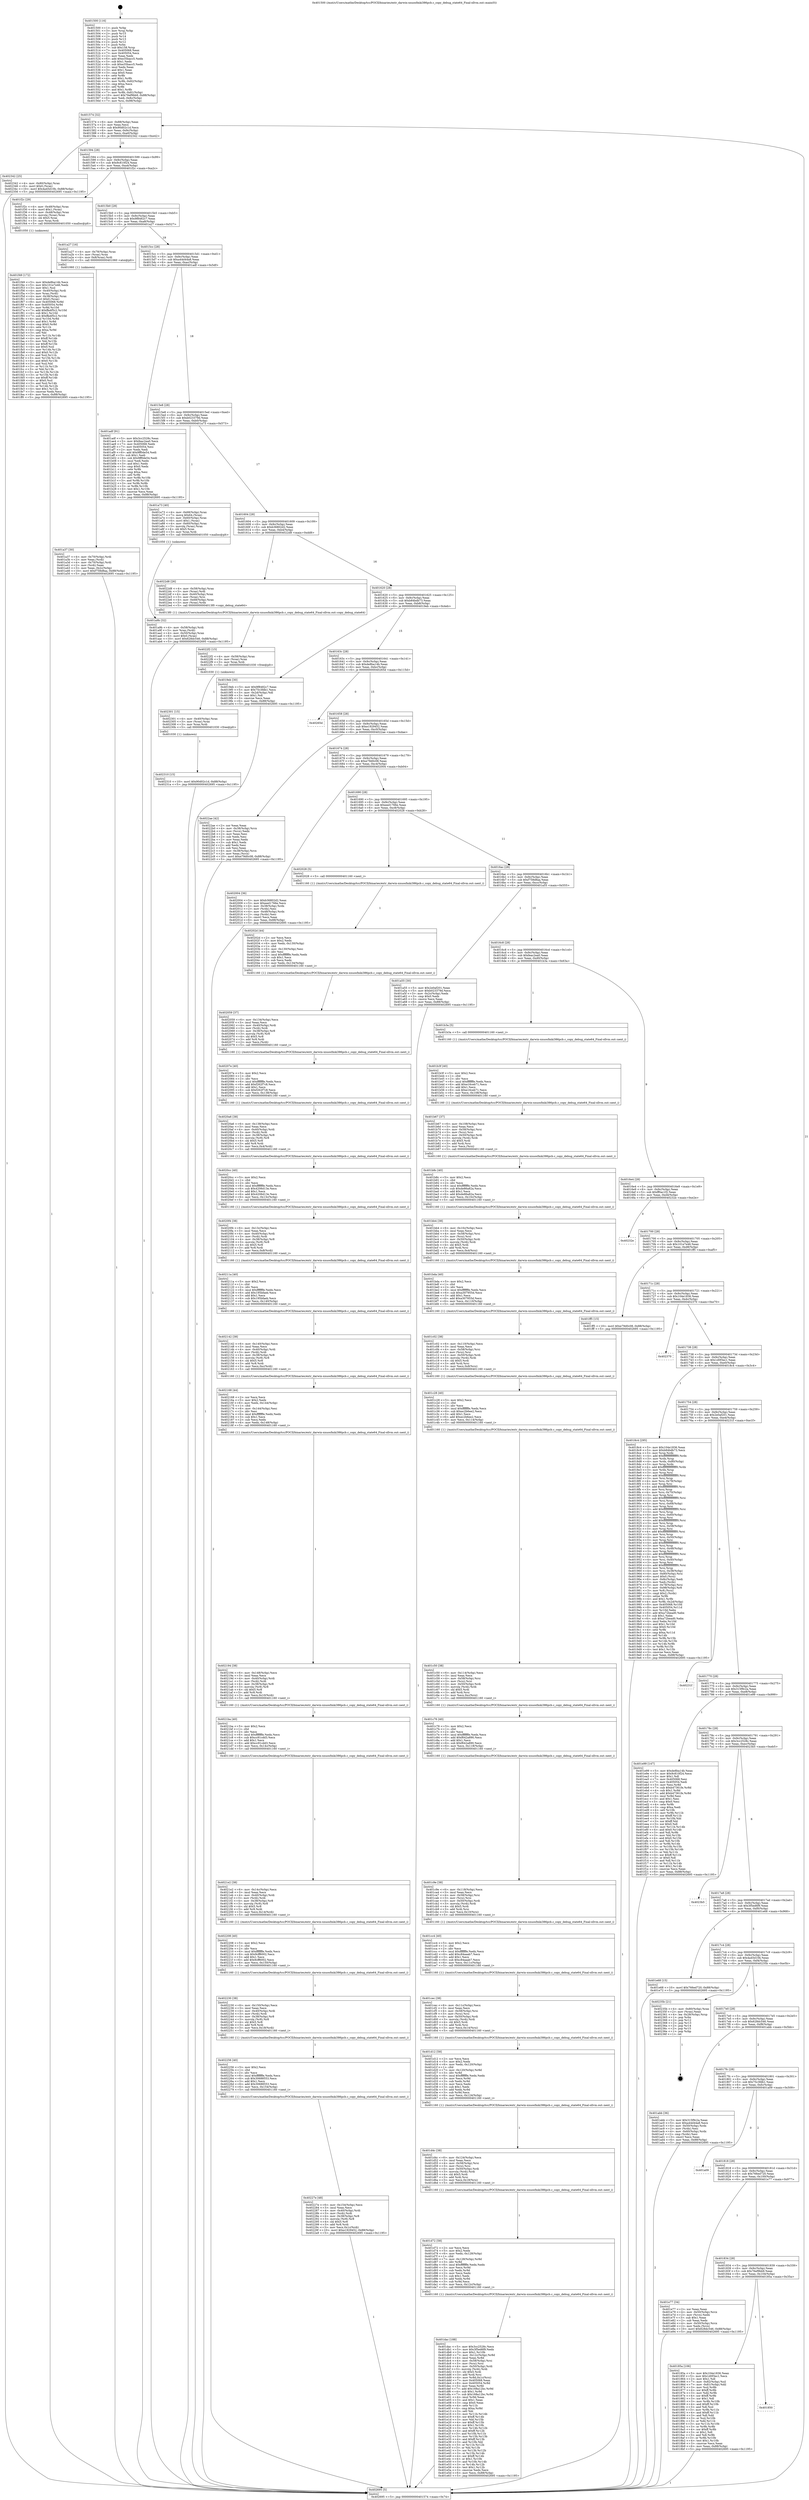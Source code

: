 digraph "0x401500" {
  label = "0x401500 (/mnt/c/Users/mathe/Desktop/tcc/POCII/binaries/extr_darwin-xnuosfmki386pcb.c_copy_debug_state64_Final-ollvm.out::main(0))"
  labelloc = "t"
  node[shape=record]

  Entry [label="",width=0.3,height=0.3,shape=circle,fillcolor=black,style=filled]
  "0x401574" [label="{
     0x401574 [32]\l
     | [instrs]\l
     &nbsp;&nbsp;0x401574 \<+6\>: mov -0x88(%rbp),%eax\l
     &nbsp;&nbsp;0x40157a \<+2\>: mov %eax,%ecx\l
     &nbsp;&nbsp;0x40157c \<+6\>: sub $0x90d02c1d,%ecx\l
     &nbsp;&nbsp;0x401582 \<+6\>: mov %eax,-0x9c(%rbp)\l
     &nbsp;&nbsp;0x401588 \<+6\>: mov %ecx,-0xa0(%rbp)\l
     &nbsp;&nbsp;0x40158e \<+6\>: je 0000000000402342 \<main+0xe42\>\l
  }"]
  "0x402342" [label="{
     0x402342 [25]\l
     | [instrs]\l
     &nbsp;&nbsp;0x402342 \<+4\>: mov -0x80(%rbp),%rax\l
     &nbsp;&nbsp;0x402346 \<+6\>: movl $0x0,(%rax)\l
     &nbsp;&nbsp;0x40234c \<+10\>: movl $0x4a45d10b,-0x88(%rbp)\l
     &nbsp;&nbsp;0x402356 \<+5\>: jmp 0000000000402695 \<main+0x1195\>\l
  }"]
  "0x401594" [label="{
     0x401594 [28]\l
     | [instrs]\l
     &nbsp;&nbsp;0x401594 \<+5\>: jmp 0000000000401599 \<main+0x99\>\l
     &nbsp;&nbsp;0x401599 \<+6\>: mov -0x9c(%rbp),%eax\l
     &nbsp;&nbsp;0x40159f \<+5\>: sub $0x9c810f24,%eax\l
     &nbsp;&nbsp;0x4015a4 \<+6\>: mov %eax,-0xa4(%rbp)\l
     &nbsp;&nbsp;0x4015aa \<+6\>: je 0000000000401f2c \<main+0xa2c\>\l
  }"]
  Exit [label="",width=0.3,height=0.3,shape=circle,fillcolor=black,style=filled,peripheries=2]
  "0x401f2c" [label="{
     0x401f2c [29]\l
     | [instrs]\l
     &nbsp;&nbsp;0x401f2c \<+4\>: mov -0x48(%rbp),%rax\l
     &nbsp;&nbsp;0x401f30 \<+6\>: movl $0x1,(%rax)\l
     &nbsp;&nbsp;0x401f36 \<+4\>: mov -0x48(%rbp),%rax\l
     &nbsp;&nbsp;0x401f3a \<+3\>: movslq (%rax),%rax\l
     &nbsp;&nbsp;0x401f3d \<+4\>: shl $0x5,%rax\l
     &nbsp;&nbsp;0x401f41 \<+3\>: mov %rax,%rdi\l
     &nbsp;&nbsp;0x401f44 \<+5\>: call 0000000000401050 \<malloc@plt\>\l
     | [calls]\l
     &nbsp;&nbsp;0x401050 \{1\} (unknown)\l
  }"]
  "0x4015b0" [label="{
     0x4015b0 [28]\l
     | [instrs]\l
     &nbsp;&nbsp;0x4015b0 \<+5\>: jmp 00000000004015b5 \<main+0xb5\>\l
     &nbsp;&nbsp;0x4015b5 \<+6\>: mov -0x9c(%rbp),%eax\l
     &nbsp;&nbsp;0x4015bb \<+5\>: sub $0x9f8482c7,%eax\l
     &nbsp;&nbsp;0x4015c0 \<+6\>: mov %eax,-0xa8(%rbp)\l
     &nbsp;&nbsp;0x4015c6 \<+6\>: je 0000000000401a27 \<main+0x527\>\l
  }"]
  "0x402310" [label="{
     0x402310 [15]\l
     | [instrs]\l
     &nbsp;&nbsp;0x402310 \<+10\>: movl $0x90d02c1d,-0x88(%rbp)\l
     &nbsp;&nbsp;0x40231a \<+5\>: jmp 0000000000402695 \<main+0x1195\>\l
  }"]
  "0x401a27" [label="{
     0x401a27 [16]\l
     | [instrs]\l
     &nbsp;&nbsp;0x401a27 \<+4\>: mov -0x78(%rbp),%rax\l
     &nbsp;&nbsp;0x401a2b \<+3\>: mov (%rax),%rax\l
     &nbsp;&nbsp;0x401a2e \<+4\>: mov 0x8(%rax),%rdi\l
     &nbsp;&nbsp;0x401a32 \<+5\>: call 0000000000401060 \<atoi@plt\>\l
     | [calls]\l
     &nbsp;&nbsp;0x401060 \{1\} (unknown)\l
  }"]
  "0x4015cc" [label="{
     0x4015cc [28]\l
     | [instrs]\l
     &nbsp;&nbsp;0x4015cc \<+5\>: jmp 00000000004015d1 \<main+0xd1\>\l
     &nbsp;&nbsp;0x4015d1 \<+6\>: mov -0x9c(%rbp),%eax\l
     &nbsp;&nbsp;0x4015d7 \<+5\>: sub $0xa44d44a8,%eax\l
     &nbsp;&nbsp;0x4015dc \<+6\>: mov %eax,-0xac(%rbp)\l
     &nbsp;&nbsp;0x4015e2 \<+6\>: je 0000000000401adf \<main+0x5df\>\l
  }"]
  "0x402301" [label="{
     0x402301 [15]\l
     | [instrs]\l
     &nbsp;&nbsp;0x402301 \<+4\>: mov -0x40(%rbp),%rax\l
     &nbsp;&nbsp;0x402305 \<+3\>: mov (%rax),%rax\l
     &nbsp;&nbsp;0x402308 \<+3\>: mov %rax,%rdi\l
     &nbsp;&nbsp;0x40230b \<+5\>: call 0000000000401030 \<free@plt\>\l
     | [calls]\l
     &nbsp;&nbsp;0x401030 \{1\} (unknown)\l
  }"]
  "0x401adf" [label="{
     0x401adf [91]\l
     | [instrs]\l
     &nbsp;&nbsp;0x401adf \<+5\>: mov $0x3cc2528c,%eax\l
     &nbsp;&nbsp;0x401ae4 \<+5\>: mov $0xfeac2ea0,%ecx\l
     &nbsp;&nbsp;0x401ae9 \<+7\>: mov 0x405068,%edx\l
     &nbsp;&nbsp;0x401af0 \<+7\>: mov 0x405054,%esi\l
     &nbsp;&nbsp;0x401af7 \<+2\>: mov %edx,%edi\l
     &nbsp;&nbsp;0x401af9 \<+6\>: add $0x9ff0de54,%edi\l
     &nbsp;&nbsp;0x401aff \<+3\>: sub $0x1,%edi\l
     &nbsp;&nbsp;0x401b02 \<+6\>: sub $0x9ff0de54,%edi\l
     &nbsp;&nbsp;0x401b08 \<+3\>: imul %edi,%edx\l
     &nbsp;&nbsp;0x401b0b \<+3\>: and $0x1,%edx\l
     &nbsp;&nbsp;0x401b0e \<+3\>: cmp $0x0,%edx\l
     &nbsp;&nbsp;0x401b11 \<+4\>: sete %r8b\l
     &nbsp;&nbsp;0x401b15 \<+3\>: cmp $0xa,%esi\l
     &nbsp;&nbsp;0x401b18 \<+4\>: setl %r9b\l
     &nbsp;&nbsp;0x401b1c \<+3\>: mov %r8b,%r10b\l
     &nbsp;&nbsp;0x401b1f \<+3\>: and %r9b,%r10b\l
     &nbsp;&nbsp;0x401b22 \<+3\>: xor %r9b,%r8b\l
     &nbsp;&nbsp;0x401b25 \<+3\>: or %r8b,%r10b\l
     &nbsp;&nbsp;0x401b28 \<+4\>: test $0x1,%r10b\l
     &nbsp;&nbsp;0x401b2c \<+3\>: cmovne %ecx,%eax\l
     &nbsp;&nbsp;0x401b2f \<+6\>: mov %eax,-0x88(%rbp)\l
     &nbsp;&nbsp;0x401b35 \<+5\>: jmp 0000000000402695 \<main+0x1195\>\l
  }"]
  "0x4015e8" [label="{
     0x4015e8 [28]\l
     | [instrs]\l
     &nbsp;&nbsp;0x4015e8 \<+5\>: jmp 00000000004015ed \<main+0xed\>\l
     &nbsp;&nbsp;0x4015ed \<+6\>: mov -0x9c(%rbp),%eax\l
     &nbsp;&nbsp;0x4015f3 \<+5\>: sub $0xb023379d,%eax\l
     &nbsp;&nbsp;0x4015f8 \<+6\>: mov %eax,-0xb0(%rbp)\l
     &nbsp;&nbsp;0x4015fe \<+6\>: je 0000000000401a73 \<main+0x573\>\l
  }"]
  "0x4022f2" [label="{
     0x4022f2 [15]\l
     | [instrs]\l
     &nbsp;&nbsp;0x4022f2 \<+4\>: mov -0x58(%rbp),%rax\l
     &nbsp;&nbsp;0x4022f6 \<+3\>: mov (%rax),%rax\l
     &nbsp;&nbsp;0x4022f9 \<+3\>: mov %rax,%rdi\l
     &nbsp;&nbsp;0x4022fc \<+5\>: call 0000000000401030 \<free@plt\>\l
     | [calls]\l
     &nbsp;&nbsp;0x401030 \{1\} (unknown)\l
  }"]
  "0x401a73" [label="{
     0x401a73 [40]\l
     | [instrs]\l
     &nbsp;&nbsp;0x401a73 \<+4\>: mov -0x68(%rbp),%rax\l
     &nbsp;&nbsp;0x401a77 \<+7\>: movq $0x64,(%rax)\l
     &nbsp;&nbsp;0x401a7e \<+4\>: mov -0x60(%rbp),%rax\l
     &nbsp;&nbsp;0x401a82 \<+6\>: movl $0x1,(%rax)\l
     &nbsp;&nbsp;0x401a88 \<+4\>: mov -0x60(%rbp),%rax\l
     &nbsp;&nbsp;0x401a8c \<+3\>: movslq (%rax),%rax\l
     &nbsp;&nbsp;0x401a8f \<+4\>: shl $0x5,%rax\l
     &nbsp;&nbsp;0x401a93 \<+3\>: mov %rax,%rdi\l
     &nbsp;&nbsp;0x401a96 \<+5\>: call 0000000000401050 \<malloc@plt\>\l
     | [calls]\l
     &nbsp;&nbsp;0x401050 \{1\} (unknown)\l
  }"]
  "0x401604" [label="{
     0x401604 [28]\l
     | [instrs]\l
     &nbsp;&nbsp;0x401604 \<+5\>: jmp 0000000000401609 \<main+0x109\>\l
     &nbsp;&nbsp;0x401609 \<+6\>: mov -0x9c(%rbp),%eax\l
     &nbsp;&nbsp;0x40160f \<+5\>: sub $0xb36802d2,%eax\l
     &nbsp;&nbsp;0x401614 \<+6\>: mov %eax,-0xb4(%rbp)\l
     &nbsp;&nbsp;0x40161a \<+6\>: je 00000000004022d8 \<main+0xdd8\>\l
  }"]
  "0x40227e" [label="{
     0x40227e [48]\l
     | [instrs]\l
     &nbsp;&nbsp;0x40227e \<+6\>: mov -0x154(%rbp),%ecx\l
     &nbsp;&nbsp;0x402284 \<+3\>: imul %eax,%ecx\l
     &nbsp;&nbsp;0x402287 \<+4\>: mov -0x40(%rbp),%rdi\l
     &nbsp;&nbsp;0x40228b \<+3\>: mov (%rdi),%rdi\l
     &nbsp;&nbsp;0x40228e \<+4\>: mov -0x38(%rbp),%r8\l
     &nbsp;&nbsp;0x402292 \<+3\>: movslq (%r8),%r8\l
     &nbsp;&nbsp;0x402295 \<+4\>: shl $0x5,%r8\l
     &nbsp;&nbsp;0x402299 \<+3\>: add %r8,%rdi\l
     &nbsp;&nbsp;0x40229c \<+3\>: mov %ecx,0x1c(%rdi)\l
     &nbsp;&nbsp;0x40229f \<+10\>: movl $0xe1929452,-0x88(%rbp)\l
     &nbsp;&nbsp;0x4022a9 \<+5\>: jmp 0000000000402695 \<main+0x1195\>\l
  }"]
  "0x4022d8" [label="{
     0x4022d8 [26]\l
     | [instrs]\l
     &nbsp;&nbsp;0x4022d8 \<+4\>: mov -0x58(%rbp),%rax\l
     &nbsp;&nbsp;0x4022dc \<+3\>: mov (%rax),%rdi\l
     &nbsp;&nbsp;0x4022df \<+4\>: mov -0x40(%rbp),%rax\l
     &nbsp;&nbsp;0x4022e3 \<+3\>: mov (%rax),%rsi\l
     &nbsp;&nbsp;0x4022e6 \<+4\>: mov -0x68(%rbp),%rax\l
     &nbsp;&nbsp;0x4022ea \<+3\>: mov (%rax),%rdx\l
     &nbsp;&nbsp;0x4022ed \<+5\>: call 00000000004013f0 \<copy_debug_state64\>\l
     | [calls]\l
     &nbsp;&nbsp;0x4013f0 \{1\} (/mnt/c/Users/mathe/Desktop/tcc/POCII/binaries/extr_darwin-xnuosfmki386pcb.c_copy_debug_state64_Final-ollvm.out::copy_debug_state64)\l
  }"]
  "0x401620" [label="{
     0x401620 [28]\l
     | [instrs]\l
     &nbsp;&nbsp;0x401620 \<+5\>: jmp 0000000000401625 \<main+0x125\>\l
     &nbsp;&nbsp;0x401625 \<+6\>: mov -0x9c(%rbp),%eax\l
     &nbsp;&nbsp;0x40162b \<+5\>: sub $0xb84bdb73,%eax\l
     &nbsp;&nbsp;0x401630 \<+6\>: mov %eax,-0xb8(%rbp)\l
     &nbsp;&nbsp;0x401636 \<+6\>: je 00000000004019eb \<main+0x4eb\>\l
  }"]
  "0x402256" [label="{
     0x402256 [40]\l
     | [instrs]\l
     &nbsp;&nbsp;0x402256 \<+5\>: mov $0x2,%ecx\l
     &nbsp;&nbsp;0x40225b \<+1\>: cltd\l
     &nbsp;&nbsp;0x40225c \<+2\>: idiv %ecx\l
     &nbsp;&nbsp;0x40225e \<+6\>: imul $0xfffffffe,%edx,%ecx\l
     &nbsp;&nbsp;0x402264 \<+6\>: sub $0x30688553,%ecx\l
     &nbsp;&nbsp;0x40226a \<+3\>: add $0x1,%ecx\l
     &nbsp;&nbsp;0x40226d \<+6\>: add $0x30688553,%ecx\l
     &nbsp;&nbsp;0x402273 \<+6\>: mov %ecx,-0x154(%rbp)\l
     &nbsp;&nbsp;0x402279 \<+5\>: call 0000000000401160 \<next_i\>\l
     | [calls]\l
     &nbsp;&nbsp;0x401160 \{1\} (/mnt/c/Users/mathe/Desktop/tcc/POCII/binaries/extr_darwin-xnuosfmki386pcb.c_copy_debug_state64_Final-ollvm.out::next_i)\l
  }"]
  "0x4019eb" [label="{
     0x4019eb [30]\l
     | [instrs]\l
     &nbsp;&nbsp;0x4019eb \<+5\>: mov $0x9f8482c7,%eax\l
     &nbsp;&nbsp;0x4019f0 \<+5\>: mov $0x75c3fdb1,%ecx\l
     &nbsp;&nbsp;0x4019f5 \<+3\>: mov -0x2d(%rbp),%dl\l
     &nbsp;&nbsp;0x4019f8 \<+3\>: test $0x1,%dl\l
     &nbsp;&nbsp;0x4019fb \<+3\>: cmovne %ecx,%eax\l
     &nbsp;&nbsp;0x4019fe \<+6\>: mov %eax,-0x88(%rbp)\l
     &nbsp;&nbsp;0x401a04 \<+5\>: jmp 0000000000402695 \<main+0x1195\>\l
  }"]
  "0x40163c" [label="{
     0x40163c [28]\l
     | [instrs]\l
     &nbsp;&nbsp;0x40163c \<+5\>: jmp 0000000000401641 \<main+0x141\>\l
     &nbsp;&nbsp;0x401641 \<+6\>: mov -0x9c(%rbp),%eax\l
     &nbsp;&nbsp;0x401647 \<+5\>: sub $0xde8ba14b,%eax\l
     &nbsp;&nbsp;0x40164c \<+6\>: mov %eax,-0xbc(%rbp)\l
     &nbsp;&nbsp;0x401652 \<+6\>: je 000000000040265d \<main+0x115d\>\l
  }"]
  "0x402230" [label="{
     0x402230 [38]\l
     | [instrs]\l
     &nbsp;&nbsp;0x402230 \<+6\>: mov -0x150(%rbp),%ecx\l
     &nbsp;&nbsp;0x402236 \<+3\>: imul %eax,%ecx\l
     &nbsp;&nbsp;0x402239 \<+4\>: mov -0x40(%rbp),%rdi\l
     &nbsp;&nbsp;0x40223d \<+3\>: mov (%rdi),%rdi\l
     &nbsp;&nbsp;0x402240 \<+4\>: mov -0x38(%rbp),%r8\l
     &nbsp;&nbsp;0x402244 \<+3\>: movslq (%r8),%r8\l
     &nbsp;&nbsp;0x402247 \<+4\>: shl $0x5,%r8\l
     &nbsp;&nbsp;0x40224b \<+3\>: add %r8,%rdi\l
     &nbsp;&nbsp;0x40224e \<+3\>: mov %ecx,0x18(%rdi)\l
     &nbsp;&nbsp;0x402251 \<+5\>: call 0000000000401160 \<next_i\>\l
     | [calls]\l
     &nbsp;&nbsp;0x401160 \{1\} (/mnt/c/Users/mathe/Desktop/tcc/POCII/binaries/extr_darwin-xnuosfmki386pcb.c_copy_debug_state64_Final-ollvm.out::next_i)\l
  }"]
  "0x40265d" [label="{
     0x40265d\l
  }", style=dashed]
  "0x401658" [label="{
     0x401658 [28]\l
     | [instrs]\l
     &nbsp;&nbsp;0x401658 \<+5\>: jmp 000000000040165d \<main+0x15d\>\l
     &nbsp;&nbsp;0x40165d \<+6\>: mov -0x9c(%rbp),%eax\l
     &nbsp;&nbsp;0x401663 \<+5\>: sub $0xe1929452,%eax\l
     &nbsp;&nbsp;0x401668 \<+6\>: mov %eax,-0xc0(%rbp)\l
     &nbsp;&nbsp;0x40166e \<+6\>: je 00000000004022ae \<main+0xdae\>\l
  }"]
  "0x402208" [label="{
     0x402208 [40]\l
     | [instrs]\l
     &nbsp;&nbsp;0x402208 \<+5\>: mov $0x2,%ecx\l
     &nbsp;&nbsp;0x40220d \<+1\>: cltd\l
     &nbsp;&nbsp;0x40220e \<+2\>: idiv %ecx\l
     &nbsp;&nbsp;0x402210 \<+6\>: imul $0xfffffffe,%edx,%ecx\l
     &nbsp;&nbsp;0x402216 \<+6\>: sub $0x9cff6002,%ecx\l
     &nbsp;&nbsp;0x40221c \<+3\>: add $0x1,%ecx\l
     &nbsp;&nbsp;0x40221f \<+6\>: add $0x9cff6002,%ecx\l
     &nbsp;&nbsp;0x402225 \<+6\>: mov %ecx,-0x150(%rbp)\l
     &nbsp;&nbsp;0x40222b \<+5\>: call 0000000000401160 \<next_i\>\l
     | [calls]\l
     &nbsp;&nbsp;0x401160 \{1\} (/mnt/c/Users/mathe/Desktop/tcc/POCII/binaries/extr_darwin-xnuosfmki386pcb.c_copy_debug_state64_Final-ollvm.out::next_i)\l
  }"]
  "0x4022ae" [label="{
     0x4022ae [42]\l
     | [instrs]\l
     &nbsp;&nbsp;0x4022ae \<+2\>: xor %eax,%eax\l
     &nbsp;&nbsp;0x4022b0 \<+4\>: mov -0x38(%rbp),%rcx\l
     &nbsp;&nbsp;0x4022b4 \<+2\>: mov (%rcx),%edx\l
     &nbsp;&nbsp;0x4022b6 \<+2\>: mov %eax,%esi\l
     &nbsp;&nbsp;0x4022b8 \<+2\>: sub %edx,%esi\l
     &nbsp;&nbsp;0x4022ba \<+2\>: mov %eax,%edx\l
     &nbsp;&nbsp;0x4022bc \<+3\>: sub $0x1,%edx\l
     &nbsp;&nbsp;0x4022bf \<+2\>: add %edx,%esi\l
     &nbsp;&nbsp;0x4022c1 \<+2\>: sub %esi,%eax\l
     &nbsp;&nbsp;0x4022c3 \<+4\>: mov -0x38(%rbp),%rcx\l
     &nbsp;&nbsp;0x4022c7 \<+2\>: mov %eax,(%rcx)\l
     &nbsp;&nbsp;0x4022c9 \<+10\>: movl $0xe79d0c08,-0x88(%rbp)\l
     &nbsp;&nbsp;0x4022d3 \<+5\>: jmp 0000000000402695 \<main+0x1195\>\l
  }"]
  "0x401674" [label="{
     0x401674 [28]\l
     | [instrs]\l
     &nbsp;&nbsp;0x401674 \<+5\>: jmp 0000000000401679 \<main+0x179\>\l
     &nbsp;&nbsp;0x401679 \<+6\>: mov -0x9c(%rbp),%eax\l
     &nbsp;&nbsp;0x40167f \<+5\>: sub $0xe79d0c08,%eax\l
     &nbsp;&nbsp;0x401684 \<+6\>: mov %eax,-0xc4(%rbp)\l
     &nbsp;&nbsp;0x40168a \<+6\>: je 0000000000402004 \<main+0xb04\>\l
  }"]
  "0x4021e2" [label="{
     0x4021e2 [38]\l
     | [instrs]\l
     &nbsp;&nbsp;0x4021e2 \<+6\>: mov -0x14c(%rbp),%ecx\l
     &nbsp;&nbsp;0x4021e8 \<+3\>: imul %eax,%ecx\l
     &nbsp;&nbsp;0x4021eb \<+4\>: mov -0x40(%rbp),%rdi\l
     &nbsp;&nbsp;0x4021ef \<+3\>: mov (%rdi),%rdi\l
     &nbsp;&nbsp;0x4021f2 \<+4\>: mov -0x38(%rbp),%r8\l
     &nbsp;&nbsp;0x4021f6 \<+3\>: movslq (%r8),%r8\l
     &nbsp;&nbsp;0x4021f9 \<+4\>: shl $0x5,%r8\l
     &nbsp;&nbsp;0x4021fd \<+3\>: add %r8,%rdi\l
     &nbsp;&nbsp;0x402200 \<+3\>: mov %ecx,0x14(%rdi)\l
     &nbsp;&nbsp;0x402203 \<+5\>: call 0000000000401160 \<next_i\>\l
     | [calls]\l
     &nbsp;&nbsp;0x401160 \{1\} (/mnt/c/Users/mathe/Desktop/tcc/POCII/binaries/extr_darwin-xnuosfmki386pcb.c_copy_debug_state64_Final-ollvm.out::next_i)\l
  }"]
  "0x402004" [label="{
     0x402004 [36]\l
     | [instrs]\l
     &nbsp;&nbsp;0x402004 \<+5\>: mov $0xb36802d2,%eax\l
     &nbsp;&nbsp;0x402009 \<+5\>: mov $0xeed1766e,%ecx\l
     &nbsp;&nbsp;0x40200e \<+4\>: mov -0x38(%rbp),%rdx\l
     &nbsp;&nbsp;0x402012 \<+2\>: mov (%rdx),%esi\l
     &nbsp;&nbsp;0x402014 \<+4\>: mov -0x48(%rbp),%rdx\l
     &nbsp;&nbsp;0x402018 \<+2\>: cmp (%rdx),%esi\l
     &nbsp;&nbsp;0x40201a \<+3\>: cmovl %ecx,%eax\l
     &nbsp;&nbsp;0x40201d \<+6\>: mov %eax,-0x88(%rbp)\l
     &nbsp;&nbsp;0x402023 \<+5\>: jmp 0000000000402695 \<main+0x1195\>\l
  }"]
  "0x401690" [label="{
     0x401690 [28]\l
     | [instrs]\l
     &nbsp;&nbsp;0x401690 \<+5\>: jmp 0000000000401695 \<main+0x195\>\l
     &nbsp;&nbsp;0x401695 \<+6\>: mov -0x9c(%rbp),%eax\l
     &nbsp;&nbsp;0x40169b \<+5\>: sub $0xeed1766e,%eax\l
     &nbsp;&nbsp;0x4016a0 \<+6\>: mov %eax,-0xc8(%rbp)\l
     &nbsp;&nbsp;0x4016a6 \<+6\>: je 0000000000402028 \<main+0xb28\>\l
  }"]
  "0x4021ba" [label="{
     0x4021ba [40]\l
     | [instrs]\l
     &nbsp;&nbsp;0x4021ba \<+5\>: mov $0x2,%ecx\l
     &nbsp;&nbsp;0x4021bf \<+1\>: cltd\l
     &nbsp;&nbsp;0x4021c0 \<+2\>: idiv %ecx\l
     &nbsp;&nbsp;0x4021c2 \<+6\>: imul $0xfffffffe,%edx,%ecx\l
     &nbsp;&nbsp;0x4021c8 \<+6\>: sub $0xcc91cdd3,%ecx\l
     &nbsp;&nbsp;0x4021ce \<+3\>: add $0x1,%ecx\l
     &nbsp;&nbsp;0x4021d1 \<+6\>: add $0xcc91cdd3,%ecx\l
     &nbsp;&nbsp;0x4021d7 \<+6\>: mov %ecx,-0x14c(%rbp)\l
     &nbsp;&nbsp;0x4021dd \<+5\>: call 0000000000401160 \<next_i\>\l
     | [calls]\l
     &nbsp;&nbsp;0x401160 \{1\} (/mnt/c/Users/mathe/Desktop/tcc/POCII/binaries/extr_darwin-xnuosfmki386pcb.c_copy_debug_state64_Final-ollvm.out::next_i)\l
  }"]
  "0x402028" [label="{
     0x402028 [5]\l
     | [instrs]\l
     &nbsp;&nbsp;0x402028 \<+5\>: call 0000000000401160 \<next_i\>\l
     | [calls]\l
     &nbsp;&nbsp;0x401160 \{1\} (/mnt/c/Users/mathe/Desktop/tcc/POCII/binaries/extr_darwin-xnuosfmki386pcb.c_copy_debug_state64_Final-ollvm.out::next_i)\l
  }"]
  "0x4016ac" [label="{
     0x4016ac [28]\l
     | [instrs]\l
     &nbsp;&nbsp;0x4016ac \<+5\>: jmp 00000000004016b1 \<main+0x1b1\>\l
     &nbsp;&nbsp;0x4016b1 \<+6\>: mov -0x9c(%rbp),%eax\l
     &nbsp;&nbsp;0x4016b7 \<+5\>: sub $0xf758d8aa,%eax\l
     &nbsp;&nbsp;0x4016bc \<+6\>: mov %eax,-0xcc(%rbp)\l
     &nbsp;&nbsp;0x4016c2 \<+6\>: je 0000000000401a55 \<main+0x555\>\l
  }"]
  "0x402194" [label="{
     0x402194 [38]\l
     | [instrs]\l
     &nbsp;&nbsp;0x402194 \<+6\>: mov -0x148(%rbp),%ecx\l
     &nbsp;&nbsp;0x40219a \<+3\>: imul %eax,%ecx\l
     &nbsp;&nbsp;0x40219d \<+4\>: mov -0x40(%rbp),%rdi\l
     &nbsp;&nbsp;0x4021a1 \<+3\>: mov (%rdi),%rdi\l
     &nbsp;&nbsp;0x4021a4 \<+4\>: mov -0x38(%rbp),%r8\l
     &nbsp;&nbsp;0x4021a8 \<+3\>: movslq (%r8),%r8\l
     &nbsp;&nbsp;0x4021ab \<+4\>: shl $0x5,%r8\l
     &nbsp;&nbsp;0x4021af \<+3\>: add %r8,%rdi\l
     &nbsp;&nbsp;0x4021b2 \<+3\>: mov %ecx,0x10(%rdi)\l
     &nbsp;&nbsp;0x4021b5 \<+5\>: call 0000000000401160 \<next_i\>\l
     | [calls]\l
     &nbsp;&nbsp;0x401160 \{1\} (/mnt/c/Users/mathe/Desktop/tcc/POCII/binaries/extr_darwin-xnuosfmki386pcb.c_copy_debug_state64_Final-ollvm.out::next_i)\l
  }"]
  "0x401a55" [label="{
     0x401a55 [30]\l
     | [instrs]\l
     &nbsp;&nbsp;0x401a55 \<+5\>: mov $0x2e0af201,%eax\l
     &nbsp;&nbsp;0x401a5a \<+5\>: mov $0xb023379d,%ecx\l
     &nbsp;&nbsp;0x401a5f \<+3\>: mov -0x2c(%rbp),%edx\l
     &nbsp;&nbsp;0x401a62 \<+3\>: cmp $0x0,%edx\l
     &nbsp;&nbsp;0x401a65 \<+3\>: cmove %ecx,%eax\l
     &nbsp;&nbsp;0x401a68 \<+6\>: mov %eax,-0x88(%rbp)\l
     &nbsp;&nbsp;0x401a6e \<+5\>: jmp 0000000000402695 \<main+0x1195\>\l
  }"]
  "0x4016c8" [label="{
     0x4016c8 [28]\l
     | [instrs]\l
     &nbsp;&nbsp;0x4016c8 \<+5\>: jmp 00000000004016cd \<main+0x1cd\>\l
     &nbsp;&nbsp;0x4016cd \<+6\>: mov -0x9c(%rbp),%eax\l
     &nbsp;&nbsp;0x4016d3 \<+5\>: sub $0xfeac2ea0,%eax\l
     &nbsp;&nbsp;0x4016d8 \<+6\>: mov %eax,-0xd0(%rbp)\l
     &nbsp;&nbsp;0x4016de \<+6\>: je 0000000000401b3a \<main+0x63a\>\l
  }"]
  "0x402168" [label="{
     0x402168 [44]\l
     | [instrs]\l
     &nbsp;&nbsp;0x402168 \<+2\>: xor %ecx,%ecx\l
     &nbsp;&nbsp;0x40216a \<+5\>: mov $0x2,%edx\l
     &nbsp;&nbsp;0x40216f \<+6\>: mov %edx,-0x144(%rbp)\l
     &nbsp;&nbsp;0x402175 \<+1\>: cltd\l
     &nbsp;&nbsp;0x402176 \<+6\>: mov -0x144(%rbp),%esi\l
     &nbsp;&nbsp;0x40217c \<+2\>: idiv %esi\l
     &nbsp;&nbsp;0x40217e \<+6\>: imul $0xfffffffe,%edx,%edx\l
     &nbsp;&nbsp;0x402184 \<+3\>: sub $0x1,%ecx\l
     &nbsp;&nbsp;0x402187 \<+2\>: sub %ecx,%edx\l
     &nbsp;&nbsp;0x402189 \<+6\>: mov %edx,-0x148(%rbp)\l
     &nbsp;&nbsp;0x40218f \<+5\>: call 0000000000401160 \<next_i\>\l
     | [calls]\l
     &nbsp;&nbsp;0x401160 \{1\} (/mnt/c/Users/mathe/Desktop/tcc/POCII/binaries/extr_darwin-xnuosfmki386pcb.c_copy_debug_state64_Final-ollvm.out::next_i)\l
  }"]
  "0x401b3a" [label="{
     0x401b3a [5]\l
     | [instrs]\l
     &nbsp;&nbsp;0x401b3a \<+5\>: call 0000000000401160 \<next_i\>\l
     | [calls]\l
     &nbsp;&nbsp;0x401160 \{1\} (/mnt/c/Users/mathe/Desktop/tcc/POCII/binaries/extr_darwin-xnuosfmki386pcb.c_copy_debug_state64_Final-ollvm.out::next_i)\l
  }"]
  "0x4016e4" [label="{
     0x4016e4 [28]\l
     | [instrs]\l
     &nbsp;&nbsp;0x4016e4 \<+5\>: jmp 00000000004016e9 \<main+0x1e9\>\l
     &nbsp;&nbsp;0x4016e9 \<+6\>: mov -0x9c(%rbp),%eax\l
     &nbsp;&nbsp;0x4016ef \<+5\>: sub $0xff0ac1f2,%eax\l
     &nbsp;&nbsp;0x4016f4 \<+6\>: mov %eax,-0xd4(%rbp)\l
     &nbsp;&nbsp;0x4016fa \<+6\>: je 000000000040232e \<main+0xe2e\>\l
  }"]
  "0x402142" [label="{
     0x402142 [38]\l
     | [instrs]\l
     &nbsp;&nbsp;0x402142 \<+6\>: mov -0x140(%rbp),%ecx\l
     &nbsp;&nbsp;0x402148 \<+3\>: imul %eax,%ecx\l
     &nbsp;&nbsp;0x40214b \<+4\>: mov -0x40(%rbp),%rdi\l
     &nbsp;&nbsp;0x40214f \<+3\>: mov (%rdi),%rdi\l
     &nbsp;&nbsp;0x402152 \<+4\>: mov -0x38(%rbp),%r8\l
     &nbsp;&nbsp;0x402156 \<+3\>: movslq (%r8),%r8\l
     &nbsp;&nbsp;0x402159 \<+4\>: shl $0x5,%r8\l
     &nbsp;&nbsp;0x40215d \<+3\>: add %r8,%rdi\l
     &nbsp;&nbsp;0x402160 \<+3\>: mov %ecx,0xc(%rdi)\l
     &nbsp;&nbsp;0x402163 \<+5\>: call 0000000000401160 \<next_i\>\l
     | [calls]\l
     &nbsp;&nbsp;0x401160 \{1\} (/mnt/c/Users/mathe/Desktop/tcc/POCII/binaries/extr_darwin-xnuosfmki386pcb.c_copy_debug_state64_Final-ollvm.out::next_i)\l
  }"]
  "0x40232e" [label="{
     0x40232e\l
  }", style=dashed]
  "0x401700" [label="{
     0x401700 [28]\l
     | [instrs]\l
     &nbsp;&nbsp;0x401700 \<+5\>: jmp 0000000000401705 \<main+0x205\>\l
     &nbsp;&nbsp;0x401705 \<+6\>: mov -0x9c(%rbp),%eax\l
     &nbsp;&nbsp;0x40170b \<+5\>: sub $0x101e7e46,%eax\l
     &nbsp;&nbsp;0x401710 \<+6\>: mov %eax,-0xd8(%rbp)\l
     &nbsp;&nbsp;0x401716 \<+6\>: je 0000000000401ff5 \<main+0xaf5\>\l
  }"]
  "0x40211a" [label="{
     0x40211a [40]\l
     | [instrs]\l
     &nbsp;&nbsp;0x40211a \<+5\>: mov $0x2,%ecx\l
     &nbsp;&nbsp;0x40211f \<+1\>: cltd\l
     &nbsp;&nbsp;0x402120 \<+2\>: idiv %ecx\l
     &nbsp;&nbsp;0x402122 \<+6\>: imul $0xfffffffe,%edx,%ecx\l
     &nbsp;&nbsp;0x402128 \<+6\>: add $0x195bfaeb,%ecx\l
     &nbsp;&nbsp;0x40212e \<+3\>: add $0x1,%ecx\l
     &nbsp;&nbsp;0x402131 \<+6\>: sub $0x195bfaeb,%ecx\l
     &nbsp;&nbsp;0x402137 \<+6\>: mov %ecx,-0x140(%rbp)\l
     &nbsp;&nbsp;0x40213d \<+5\>: call 0000000000401160 \<next_i\>\l
     | [calls]\l
     &nbsp;&nbsp;0x401160 \{1\} (/mnt/c/Users/mathe/Desktop/tcc/POCII/binaries/extr_darwin-xnuosfmki386pcb.c_copy_debug_state64_Final-ollvm.out::next_i)\l
  }"]
  "0x401ff5" [label="{
     0x401ff5 [15]\l
     | [instrs]\l
     &nbsp;&nbsp;0x401ff5 \<+10\>: movl $0xe79d0c08,-0x88(%rbp)\l
     &nbsp;&nbsp;0x401fff \<+5\>: jmp 0000000000402695 \<main+0x1195\>\l
  }"]
  "0x40171c" [label="{
     0x40171c [28]\l
     | [instrs]\l
     &nbsp;&nbsp;0x40171c \<+5\>: jmp 0000000000401721 \<main+0x221\>\l
     &nbsp;&nbsp;0x401721 \<+6\>: mov -0x9c(%rbp),%eax\l
     &nbsp;&nbsp;0x401727 \<+5\>: sub $0x104e1836,%eax\l
     &nbsp;&nbsp;0x40172c \<+6\>: mov %eax,-0xdc(%rbp)\l
     &nbsp;&nbsp;0x401732 \<+6\>: je 0000000000402370 \<main+0xe70\>\l
  }"]
  "0x4020f4" [label="{
     0x4020f4 [38]\l
     | [instrs]\l
     &nbsp;&nbsp;0x4020f4 \<+6\>: mov -0x13c(%rbp),%ecx\l
     &nbsp;&nbsp;0x4020fa \<+3\>: imul %eax,%ecx\l
     &nbsp;&nbsp;0x4020fd \<+4\>: mov -0x40(%rbp),%rdi\l
     &nbsp;&nbsp;0x402101 \<+3\>: mov (%rdi),%rdi\l
     &nbsp;&nbsp;0x402104 \<+4\>: mov -0x38(%rbp),%r8\l
     &nbsp;&nbsp;0x402108 \<+3\>: movslq (%r8),%r8\l
     &nbsp;&nbsp;0x40210b \<+4\>: shl $0x5,%r8\l
     &nbsp;&nbsp;0x40210f \<+3\>: add %r8,%rdi\l
     &nbsp;&nbsp;0x402112 \<+3\>: mov %ecx,0x8(%rdi)\l
     &nbsp;&nbsp;0x402115 \<+5\>: call 0000000000401160 \<next_i\>\l
     | [calls]\l
     &nbsp;&nbsp;0x401160 \{1\} (/mnt/c/Users/mathe/Desktop/tcc/POCII/binaries/extr_darwin-xnuosfmki386pcb.c_copy_debug_state64_Final-ollvm.out::next_i)\l
  }"]
  "0x402370" [label="{
     0x402370\l
  }", style=dashed]
  "0x401738" [label="{
     0x401738 [28]\l
     | [instrs]\l
     &nbsp;&nbsp;0x401738 \<+5\>: jmp 000000000040173d \<main+0x23d\>\l
     &nbsp;&nbsp;0x40173d \<+6\>: mov -0x9c(%rbp),%eax\l
     &nbsp;&nbsp;0x401743 \<+5\>: sub $0x1d0f3ec1,%eax\l
     &nbsp;&nbsp;0x401748 \<+6\>: mov %eax,-0xe0(%rbp)\l
     &nbsp;&nbsp;0x40174e \<+6\>: je 00000000004018c4 \<main+0x3c4\>\l
  }"]
  "0x4020cc" [label="{
     0x4020cc [40]\l
     | [instrs]\l
     &nbsp;&nbsp;0x4020cc \<+5\>: mov $0x2,%ecx\l
     &nbsp;&nbsp;0x4020d1 \<+1\>: cltd\l
     &nbsp;&nbsp;0x4020d2 \<+2\>: idiv %ecx\l
     &nbsp;&nbsp;0x4020d4 \<+6\>: imul $0xfffffffe,%edx,%ecx\l
     &nbsp;&nbsp;0x4020da \<+6\>: sub $0x4206d13e,%ecx\l
     &nbsp;&nbsp;0x4020e0 \<+3\>: add $0x1,%ecx\l
     &nbsp;&nbsp;0x4020e3 \<+6\>: add $0x4206d13e,%ecx\l
     &nbsp;&nbsp;0x4020e9 \<+6\>: mov %ecx,-0x13c(%rbp)\l
     &nbsp;&nbsp;0x4020ef \<+5\>: call 0000000000401160 \<next_i\>\l
     | [calls]\l
     &nbsp;&nbsp;0x401160 \{1\} (/mnt/c/Users/mathe/Desktop/tcc/POCII/binaries/extr_darwin-xnuosfmki386pcb.c_copy_debug_state64_Final-ollvm.out::next_i)\l
  }"]
  "0x4018c4" [label="{
     0x4018c4 [295]\l
     | [instrs]\l
     &nbsp;&nbsp;0x4018c4 \<+5\>: mov $0x104e1836,%eax\l
     &nbsp;&nbsp;0x4018c9 \<+5\>: mov $0xb84bdb73,%ecx\l
     &nbsp;&nbsp;0x4018ce \<+3\>: mov %rsp,%rdx\l
     &nbsp;&nbsp;0x4018d1 \<+4\>: add $0xfffffffffffffff0,%rdx\l
     &nbsp;&nbsp;0x4018d5 \<+3\>: mov %rdx,%rsp\l
     &nbsp;&nbsp;0x4018d8 \<+4\>: mov %rdx,-0x80(%rbp)\l
     &nbsp;&nbsp;0x4018dc \<+3\>: mov %rsp,%rdx\l
     &nbsp;&nbsp;0x4018df \<+4\>: add $0xfffffffffffffff0,%rdx\l
     &nbsp;&nbsp;0x4018e3 \<+3\>: mov %rdx,%rsp\l
     &nbsp;&nbsp;0x4018e6 \<+3\>: mov %rsp,%rsi\l
     &nbsp;&nbsp;0x4018e9 \<+4\>: add $0xfffffffffffffff0,%rsi\l
     &nbsp;&nbsp;0x4018ed \<+3\>: mov %rsi,%rsp\l
     &nbsp;&nbsp;0x4018f0 \<+4\>: mov %rsi,-0x78(%rbp)\l
     &nbsp;&nbsp;0x4018f4 \<+3\>: mov %rsp,%rsi\l
     &nbsp;&nbsp;0x4018f7 \<+4\>: add $0xfffffffffffffff0,%rsi\l
     &nbsp;&nbsp;0x4018fb \<+3\>: mov %rsi,%rsp\l
     &nbsp;&nbsp;0x4018fe \<+4\>: mov %rsi,-0x70(%rbp)\l
     &nbsp;&nbsp;0x401902 \<+3\>: mov %rsp,%rsi\l
     &nbsp;&nbsp;0x401905 \<+4\>: add $0xfffffffffffffff0,%rsi\l
     &nbsp;&nbsp;0x401909 \<+3\>: mov %rsi,%rsp\l
     &nbsp;&nbsp;0x40190c \<+4\>: mov %rsi,-0x68(%rbp)\l
     &nbsp;&nbsp;0x401910 \<+3\>: mov %rsp,%rsi\l
     &nbsp;&nbsp;0x401913 \<+4\>: add $0xfffffffffffffff0,%rsi\l
     &nbsp;&nbsp;0x401917 \<+3\>: mov %rsi,%rsp\l
     &nbsp;&nbsp;0x40191a \<+4\>: mov %rsi,-0x60(%rbp)\l
     &nbsp;&nbsp;0x40191e \<+3\>: mov %rsp,%rsi\l
     &nbsp;&nbsp;0x401921 \<+4\>: add $0xfffffffffffffff0,%rsi\l
     &nbsp;&nbsp;0x401925 \<+3\>: mov %rsi,%rsp\l
     &nbsp;&nbsp;0x401928 \<+4\>: mov %rsi,-0x58(%rbp)\l
     &nbsp;&nbsp;0x40192c \<+3\>: mov %rsp,%rsi\l
     &nbsp;&nbsp;0x40192f \<+4\>: add $0xfffffffffffffff0,%rsi\l
     &nbsp;&nbsp;0x401933 \<+3\>: mov %rsi,%rsp\l
     &nbsp;&nbsp;0x401936 \<+4\>: mov %rsi,-0x50(%rbp)\l
     &nbsp;&nbsp;0x40193a \<+3\>: mov %rsp,%rsi\l
     &nbsp;&nbsp;0x40193d \<+4\>: add $0xfffffffffffffff0,%rsi\l
     &nbsp;&nbsp;0x401941 \<+3\>: mov %rsi,%rsp\l
     &nbsp;&nbsp;0x401944 \<+4\>: mov %rsi,-0x48(%rbp)\l
     &nbsp;&nbsp;0x401948 \<+3\>: mov %rsp,%rsi\l
     &nbsp;&nbsp;0x40194b \<+4\>: add $0xfffffffffffffff0,%rsi\l
     &nbsp;&nbsp;0x40194f \<+3\>: mov %rsi,%rsp\l
     &nbsp;&nbsp;0x401952 \<+4\>: mov %rsi,-0x40(%rbp)\l
     &nbsp;&nbsp;0x401956 \<+3\>: mov %rsp,%rsi\l
     &nbsp;&nbsp;0x401959 \<+4\>: add $0xfffffffffffffff0,%rsi\l
     &nbsp;&nbsp;0x40195d \<+3\>: mov %rsi,%rsp\l
     &nbsp;&nbsp;0x401960 \<+4\>: mov %rsi,-0x38(%rbp)\l
     &nbsp;&nbsp;0x401964 \<+4\>: mov -0x80(%rbp),%rsi\l
     &nbsp;&nbsp;0x401968 \<+6\>: movl $0x0,(%rsi)\l
     &nbsp;&nbsp;0x40196e \<+6\>: mov -0x8c(%rbp),%edi\l
     &nbsp;&nbsp;0x401974 \<+2\>: mov %edi,(%rdx)\l
     &nbsp;&nbsp;0x401976 \<+4\>: mov -0x78(%rbp),%rsi\l
     &nbsp;&nbsp;0x40197a \<+7\>: mov -0x98(%rbp),%r8\l
     &nbsp;&nbsp;0x401981 \<+3\>: mov %r8,(%rsi)\l
     &nbsp;&nbsp;0x401984 \<+3\>: cmpl $0x2,(%rdx)\l
     &nbsp;&nbsp;0x401987 \<+4\>: setne %r9b\l
     &nbsp;&nbsp;0x40198b \<+4\>: and $0x1,%r9b\l
     &nbsp;&nbsp;0x40198f \<+4\>: mov %r9b,-0x2d(%rbp)\l
     &nbsp;&nbsp;0x401993 \<+8\>: mov 0x405068,%r10d\l
     &nbsp;&nbsp;0x40199b \<+8\>: mov 0x405054,%r11d\l
     &nbsp;&nbsp;0x4019a3 \<+3\>: mov %r10d,%ebx\l
     &nbsp;&nbsp;0x4019a6 \<+6\>: add $0xa72bead0,%ebx\l
     &nbsp;&nbsp;0x4019ac \<+3\>: sub $0x1,%ebx\l
     &nbsp;&nbsp;0x4019af \<+6\>: sub $0xa72bead0,%ebx\l
     &nbsp;&nbsp;0x4019b5 \<+4\>: imul %ebx,%r10d\l
     &nbsp;&nbsp;0x4019b9 \<+4\>: and $0x1,%r10d\l
     &nbsp;&nbsp;0x4019bd \<+4\>: cmp $0x0,%r10d\l
     &nbsp;&nbsp;0x4019c1 \<+4\>: sete %r9b\l
     &nbsp;&nbsp;0x4019c5 \<+4\>: cmp $0xa,%r11d\l
     &nbsp;&nbsp;0x4019c9 \<+4\>: setl %r14b\l
     &nbsp;&nbsp;0x4019cd \<+3\>: mov %r9b,%r15b\l
     &nbsp;&nbsp;0x4019d0 \<+3\>: and %r14b,%r15b\l
     &nbsp;&nbsp;0x4019d3 \<+3\>: xor %r14b,%r9b\l
     &nbsp;&nbsp;0x4019d6 \<+3\>: or %r9b,%r15b\l
     &nbsp;&nbsp;0x4019d9 \<+4\>: test $0x1,%r15b\l
     &nbsp;&nbsp;0x4019dd \<+3\>: cmovne %ecx,%eax\l
     &nbsp;&nbsp;0x4019e0 \<+6\>: mov %eax,-0x88(%rbp)\l
     &nbsp;&nbsp;0x4019e6 \<+5\>: jmp 0000000000402695 \<main+0x1195\>\l
  }"]
  "0x401754" [label="{
     0x401754 [28]\l
     | [instrs]\l
     &nbsp;&nbsp;0x401754 \<+5\>: jmp 0000000000401759 \<main+0x259\>\l
     &nbsp;&nbsp;0x401759 \<+6\>: mov -0x9c(%rbp),%eax\l
     &nbsp;&nbsp;0x40175f \<+5\>: sub $0x2e0af201,%eax\l
     &nbsp;&nbsp;0x401764 \<+6\>: mov %eax,-0xe4(%rbp)\l
     &nbsp;&nbsp;0x40176a \<+6\>: je 000000000040231f \<main+0xe1f\>\l
  }"]
  "0x4020a6" [label="{
     0x4020a6 [38]\l
     | [instrs]\l
     &nbsp;&nbsp;0x4020a6 \<+6\>: mov -0x138(%rbp),%ecx\l
     &nbsp;&nbsp;0x4020ac \<+3\>: imul %eax,%ecx\l
     &nbsp;&nbsp;0x4020af \<+4\>: mov -0x40(%rbp),%rdi\l
     &nbsp;&nbsp;0x4020b3 \<+3\>: mov (%rdi),%rdi\l
     &nbsp;&nbsp;0x4020b6 \<+4\>: mov -0x38(%rbp),%r8\l
     &nbsp;&nbsp;0x4020ba \<+3\>: movslq (%r8),%r8\l
     &nbsp;&nbsp;0x4020bd \<+4\>: shl $0x5,%r8\l
     &nbsp;&nbsp;0x4020c1 \<+3\>: add %r8,%rdi\l
     &nbsp;&nbsp;0x4020c4 \<+3\>: mov %ecx,0x4(%rdi)\l
     &nbsp;&nbsp;0x4020c7 \<+5\>: call 0000000000401160 \<next_i\>\l
     | [calls]\l
     &nbsp;&nbsp;0x401160 \{1\} (/mnt/c/Users/mathe/Desktop/tcc/POCII/binaries/extr_darwin-xnuosfmki386pcb.c_copy_debug_state64_Final-ollvm.out::next_i)\l
  }"]
  "0x40231f" [label="{
     0x40231f\l
  }", style=dashed]
  "0x401770" [label="{
     0x401770 [28]\l
     | [instrs]\l
     &nbsp;&nbsp;0x401770 \<+5\>: jmp 0000000000401775 \<main+0x275\>\l
     &nbsp;&nbsp;0x401775 \<+6\>: mov -0x9c(%rbp),%eax\l
     &nbsp;&nbsp;0x40177b \<+5\>: sub $0x315f9c2a,%eax\l
     &nbsp;&nbsp;0x401780 \<+6\>: mov %eax,-0xe8(%rbp)\l
     &nbsp;&nbsp;0x401786 \<+6\>: je 0000000000401e99 \<main+0x999\>\l
  }"]
  "0x40207e" [label="{
     0x40207e [40]\l
     | [instrs]\l
     &nbsp;&nbsp;0x40207e \<+5\>: mov $0x2,%ecx\l
     &nbsp;&nbsp;0x402083 \<+1\>: cltd\l
     &nbsp;&nbsp;0x402084 \<+2\>: idiv %ecx\l
     &nbsp;&nbsp;0x402086 \<+6\>: imul $0xfffffffe,%edx,%ecx\l
     &nbsp;&nbsp;0x40208c \<+6\>: add $0xf262f7c8,%ecx\l
     &nbsp;&nbsp;0x402092 \<+3\>: add $0x1,%ecx\l
     &nbsp;&nbsp;0x402095 \<+6\>: sub $0xf262f7c8,%ecx\l
     &nbsp;&nbsp;0x40209b \<+6\>: mov %ecx,-0x138(%rbp)\l
     &nbsp;&nbsp;0x4020a1 \<+5\>: call 0000000000401160 \<next_i\>\l
     | [calls]\l
     &nbsp;&nbsp;0x401160 \{1\} (/mnt/c/Users/mathe/Desktop/tcc/POCII/binaries/extr_darwin-xnuosfmki386pcb.c_copy_debug_state64_Final-ollvm.out::next_i)\l
  }"]
  "0x401e99" [label="{
     0x401e99 [147]\l
     | [instrs]\l
     &nbsp;&nbsp;0x401e99 \<+5\>: mov $0xde8ba14b,%eax\l
     &nbsp;&nbsp;0x401e9e \<+5\>: mov $0x9c810f24,%ecx\l
     &nbsp;&nbsp;0x401ea3 \<+2\>: mov $0x1,%dl\l
     &nbsp;&nbsp;0x401ea5 \<+7\>: mov 0x405068,%esi\l
     &nbsp;&nbsp;0x401eac \<+7\>: mov 0x405054,%edi\l
     &nbsp;&nbsp;0x401eb3 \<+3\>: mov %esi,%r8d\l
     &nbsp;&nbsp;0x401eb6 \<+7\>: sub $0xb47361fe,%r8d\l
     &nbsp;&nbsp;0x401ebd \<+4\>: sub $0x1,%r8d\l
     &nbsp;&nbsp;0x401ec1 \<+7\>: add $0xb47361fe,%r8d\l
     &nbsp;&nbsp;0x401ec8 \<+4\>: imul %r8d,%esi\l
     &nbsp;&nbsp;0x401ecc \<+3\>: and $0x1,%esi\l
     &nbsp;&nbsp;0x401ecf \<+3\>: cmp $0x0,%esi\l
     &nbsp;&nbsp;0x401ed2 \<+4\>: sete %r9b\l
     &nbsp;&nbsp;0x401ed6 \<+3\>: cmp $0xa,%edi\l
     &nbsp;&nbsp;0x401ed9 \<+4\>: setl %r10b\l
     &nbsp;&nbsp;0x401edd \<+3\>: mov %r9b,%r11b\l
     &nbsp;&nbsp;0x401ee0 \<+4\>: xor $0xff,%r11b\l
     &nbsp;&nbsp;0x401ee4 \<+3\>: mov %r10b,%bl\l
     &nbsp;&nbsp;0x401ee7 \<+3\>: xor $0xff,%bl\l
     &nbsp;&nbsp;0x401eea \<+3\>: xor $0x0,%dl\l
     &nbsp;&nbsp;0x401eed \<+3\>: mov %r11b,%r14b\l
     &nbsp;&nbsp;0x401ef0 \<+4\>: and $0x0,%r14b\l
     &nbsp;&nbsp;0x401ef4 \<+3\>: and %dl,%r9b\l
     &nbsp;&nbsp;0x401ef7 \<+3\>: mov %bl,%r15b\l
     &nbsp;&nbsp;0x401efa \<+4\>: and $0x0,%r15b\l
     &nbsp;&nbsp;0x401efe \<+3\>: and %dl,%r10b\l
     &nbsp;&nbsp;0x401f01 \<+3\>: or %r9b,%r14b\l
     &nbsp;&nbsp;0x401f04 \<+3\>: or %r10b,%r15b\l
     &nbsp;&nbsp;0x401f07 \<+3\>: xor %r15b,%r14b\l
     &nbsp;&nbsp;0x401f0a \<+3\>: or %bl,%r11b\l
     &nbsp;&nbsp;0x401f0d \<+4\>: xor $0xff,%r11b\l
     &nbsp;&nbsp;0x401f11 \<+3\>: or $0x0,%dl\l
     &nbsp;&nbsp;0x401f14 \<+3\>: and %dl,%r11b\l
     &nbsp;&nbsp;0x401f17 \<+3\>: or %r11b,%r14b\l
     &nbsp;&nbsp;0x401f1a \<+4\>: test $0x1,%r14b\l
     &nbsp;&nbsp;0x401f1e \<+3\>: cmovne %ecx,%eax\l
     &nbsp;&nbsp;0x401f21 \<+6\>: mov %eax,-0x88(%rbp)\l
     &nbsp;&nbsp;0x401f27 \<+5\>: jmp 0000000000402695 \<main+0x1195\>\l
  }"]
  "0x40178c" [label="{
     0x40178c [28]\l
     | [instrs]\l
     &nbsp;&nbsp;0x40178c \<+5\>: jmp 0000000000401791 \<main+0x291\>\l
     &nbsp;&nbsp;0x401791 \<+6\>: mov -0x9c(%rbp),%eax\l
     &nbsp;&nbsp;0x401797 \<+5\>: sub $0x3cc2528c,%eax\l
     &nbsp;&nbsp;0x40179c \<+6\>: mov %eax,-0xec(%rbp)\l
     &nbsp;&nbsp;0x4017a2 \<+6\>: je 00000000004023b5 \<main+0xeb5\>\l
  }"]
  "0x402059" [label="{
     0x402059 [37]\l
     | [instrs]\l
     &nbsp;&nbsp;0x402059 \<+6\>: mov -0x134(%rbp),%ecx\l
     &nbsp;&nbsp;0x40205f \<+3\>: imul %eax,%ecx\l
     &nbsp;&nbsp;0x402062 \<+4\>: mov -0x40(%rbp),%rdi\l
     &nbsp;&nbsp;0x402066 \<+3\>: mov (%rdi),%rdi\l
     &nbsp;&nbsp;0x402069 \<+4\>: mov -0x38(%rbp),%r8\l
     &nbsp;&nbsp;0x40206d \<+3\>: movslq (%r8),%r8\l
     &nbsp;&nbsp;0x402070 \<+4\>: shl $0x5,%r8\l
     &nbsp;&nbsp;0x402074 \<+3\>: add %r8,%rdi\l
     &nbsp;&nbsp;0x402077 \<+2\>: mov %ecx,(%rdi)\l
     &nbsp;&nbsp;0x402079 \<+5\>: call 0000000000401160 \<next_i\>\l
     | [calls]\l
     &nbsp;&nbsp;0x401160 \{1\} (/mnt/c/Users/mathe/Desktop/tcc/POCII/binaries/extr_darwin-xnuosfmki386pcb.c_copy_debug_state64_Final-ollvm.out::next_i)\l
  }"]
  "0x4023b5" [label="{
     0x4023b5\l
  }", style=dashed]
  "0x4017a8" [label="{
     0x4017a8 [28]\l
     | [instrs]\l
     &nbsp;&nbsp;0x4017a8 \<+5\>: jmp 00000000004017ad \<main+0x2ad\>\l
     &nbsp;&nbsp;0x4017ad \<+6\>: mov -0x9c(%rbp),%eax\l
     &nbsp;&nbsp;0x4017b3 \<+5\>: sub $0x3f5ed6f9,%eax\l
     &nbsp;&nbsp;0x4017b8 \<+6\>: mov %eax,-0xf0(%rbp)\l
     &nbsp;&nbsp;0x4017be \<+6\>: je 0000000000401e68 \<main+0x968\>\l
  }"]
  "0x40202d" [label="{
     0x40202d [44]\l
     | [instrs]\l
     &nbsp;&nbsp;0x40202d \<+2\>: xor %ecx,%ecx\l
     &nbsp;&nbsp;0x40202f \<+5\>: mov $0x2,%edx\l
     &nbsp;&nbsp;0x402034 \<+6\>: mov %edx,-0x130(%rbp)\l
     &nbsp;&nbsp;0x40203a \<+1\>: cltd\l
     &nbsp;&nbsp;0x40203b \<+6\>: mov -0x130(%rbp),%esi\l
     &nbsp;&nbsp;0x402041 \<+2\>: idiv %esi\l
     &nbsp;&nbsp;0x402043 \<+6\>: imul $0xfffffffe,%edx,%edx\l
     &nbsp;&nbsp;0x402049 \<+3\>: sub $0x1,%ecx\l
     &nbsp;&nbsp;0x40204c \<+2\>: sub %ecx,%edx\l
     &nbsp;&nbsp;0x40204e \<+6\>: mov %edx,-0x134(%rbp)\l
     &nbsp;&nbsp;0x402054 \<+5\>: call 0000000000401160 \<next_i\>\l
     | [calls]\l
     &nbsp;&nbsp;0x401160 \{1\} (/mnt/c/Users/mathe/Desktop/tcc/POCII/binaries/extr_darwin-xnuosfmki386pcb.c_copy_debug_state64_Final-ollvm.out::next_i)\l
  }"]
  "0x401e68" [label="{
     0x401e68 [15]\l
     | [instrs]\l
     &nbsp;&nbsp;0x401e68 \<+10\>: movl $0x766ed720,-0x88(%rbp)\l
     &nbsp;&nbsp;0x401e72 \<+5\>: jmp 0000000000402695 \<main+0x1195\>\l
  }"]
  "0x4017c4" [label="{
     0x4017c4 [28]\l
     | [instrs]\l
     &nbsp;&nbsp;0x4017c4 \<+5\>: jmp 00000000004017c9 \<main+0x2c9\>\l
     &nbsp;&nbsp;0x4017c9 \<+6\>: mov -0x9c(%rbp),%eax\l
     &nbsp;&nbsp;0x4017cf \<+5\>: sub $0x4a45d10b,%eax\l
     &nbsp;&nbsp;0x4017d4 \<+6\>: mov %eax,-0xf4(%rbp)\l
     &nbsp;&nbsp;0x4017da \<+6\>: je 000000000040235b \<main+0xe5b\>\l
  }"]
  "0x401f49" [label="{
     0x401f49 [172]\l
     | [instrs]\l
     &nbsp;&nbsp;0x401f49 \<+5\>: mov $0xde8ba14b,%ecx\l
     &nbsp;&nbsp;0x401f4e \<+5\>: mov $0x101e7e46,%edx\l
     &nbsp;&nbsp;0x401f53 \<+3\>: mov $0x1,%sil\l
     &nbsp;&nbsp;0x401f56 \<+4\>: mov -0x40(%rbp),%rdi\l
     &nbsp;&nbsp;0x401f5a \<+3\>: mov %rax,(%rdi)\l
     &nbsp;&nbsp;0x401f5d \<+4\>: mov -0x38(%rbp),%rax\l
     &nbsp;&nbsp;0x401f61 \<+6\>: movl $0x0,(%rax)\l
     &nbsp;&nbsp;0x401f67 \<+8\>: mov 0x405068,%r8d\l
     &nbsp;&nbsp;0x401f6f \<+8\>: mov 0x405054,%r9d\l
     &nbsp;&nbsp;0x401f77 \<+3\>: mov %r8d,%r10d\l
     &nbsp;&nbsp;0x401f7a \<+7\>: add $0xffa4f5c2,%r10d\l
     &nbsp;&nbsp;0x401f81 \<+4\>: sub $0x1,%r10d\l
     &nbsp;&nbsp;0x401f85 \<+7\>: sub $0xffa4f5c2,%r10d\l
     &nbsp;&nbsp;0x401f8c \<+4\>: imul %r10d,%r8d\l
     &nbsp;&nbsp;0x401f90 \<+4\>: and $0x1,%r8d\l
     &nbsp;&nbsp;0x401f94 \<+4\>: cmp $0x0,%r8d\l
     &nbsp;&nbsp;0x401f98 \<+4\>: sete %r11b\l
     &nbsp;&nbsp;0x401f9c \<+4\>: cmp $0xa,%r9d\l
     &nbsp;&nbsp;0x401fa0 \<+3\>: setl %bl\l
     &nbsp;&nbsp;0x401fa3 \<+3\>: mov %r11b,%r14b\l
     &nbsp;&nbsp;0x401fa6 \<+4\>: xor $0xff,%r14b\l
     &nbsp;&nbsp;0x401faa \<+3\>: mov %bl,%r15b\l
     &nbsp;&nbsp;0x401fad \<+4\>: xor $0xff,%r15b\l
     &nbsp;&nbsp;0x401fb1 \<+4\>: xor $0x0,%sil\l
     &nbsp;&nbsp;0x401fb5 \<+3\>: mov %r14b,%r12b\l
     &nbsp;&nbsp;0x401fb8 \<+4\>: and $0x0,%r12b\l
     &nbsp;&nbsp;0x401fbc \<+3\>: and %sil,%r11b\l
     &nbsp;&nbsp;0x401fbf \<+3\>: mov %r15b,%r13b\l
     &nbsp;&nbsp;0x401fc2 \<+4\>: and $0x0,%r13b\l
     &nbsp;&nbsp;0x401fc6 \<+3\>: and %sil,%bl\l
     &nbsp;&nbsp;0x401fc9 \<+3\>: or %r11b,%r12b\l
     &nbsp;&nbsp;0x401fcc \<+3\>: or %bl,%r13b\l
     &nbsp;&nbsp;0x401fcf \<+3\>: xor %r13b,%r12b\l
     &nbsp;&nbsp;0x401fd2 \<+3\>: or %r15b,%r14b\l
     &nbsp;&nbsp;0x401fd5 \<+4\>: xor $0xff,%r14b\l
     &nbsp;&nbsp;0x401fd9 \<+4\>: or $0x0,%sil\l
     &nbsp;&nbsp;0x401fdd \<+3\>: and %sil,%r14b\l
     &nbsp;&nbsp;0x401fe0 \<+3\>: or %r14b,%r12b\l
     &nbsp;&nbsp;0x401fe3 \<+4\>: test $0x1,%r12b\l
     &nbsp;&nbsp;0x401fe7 \<+3\>: cmovne %edx,%ecx\l
     &nbsp;&nbsp;0x401fea \<+6\>: mov %ecx,-0x88(%rbp)\l
     &nbsp;&nbsp;0x401ff0 \<+5\>: jmp 0000000000402695 \<main+0x1195\>\l
  }"]
  "0x40235b" [label="{
     0x40235b [21]\l
     | [instrs]\l
     &nbsp;&nbsp;0x40235b \<+4\>: mov -0x80(%rbp),%rax\l
     &nbsp;&nbsp;0x40235f \<+2\>: mov (%rax),%eax\l
     &nbsp;&nbsp;0x402361 \<+4\>: lea -0x28(%rbp),%rsp\l
     &nbsp;&nbsp;0x402365 \<+1\>: pop %rbx\l
     &nbsp;&nbsp;0x402366 \<+2\>: pop %r12\l
     &nbsp;&nbsp;0x402368 \<+2\>: pop %r13\l
     &nbsp;&nbsp;0x40236a \<+2\>: pop %r14\l
     &nbsp;&nbsp;0x40236c \<+2\>: pop %r15\l
     &nbsp;&nbsp;0x40236e \<+1\>: pop %rbp\l
     &nbsp;&nbsp;0x40236f \<+1\>: ret\l
  }"]
  "0x4017e0" [label="{
     0x4017e0 [28]\l
     | [instrs]\l
     &nbsp;&nbsp;0x4017e0 \<+5\>: jmp 00000000004017e5 \<main+0x2e5\>\l
     &nbsp;&nbsp;0x4017e5 \<+6\>: mov -0x9c(%rbp),%eax\l
     &nbsp;&nbsp;0x4017eb \<+5\>: sub $0x628dc546,%eax\l
     &nbsp;&nbsp;0x4017f0 \<+6\>: mov %eax,-0xf8(%rbp)\l
     &nbsp;&nbsp;0x4017f6 \<+6\>: je 0000000000401abb \<main+0x5bb\>\l
  }"]
  "0x401dac" [label="{
     0x401dac [188]\l
     | [instrs]\l
     &nbsp;&nbsp;0x401dac \<+5\>: mov $0x3cc2528c,%ecx\l
     &nbsp;&nbsp;0x401db1 \<+5\>: mov $0x3f5ed6f9,%edx\l
     &nbsp;&nbsp;0x401db6 \<+3\>: mov $0x1,%r10b\l
     &nbsp;&nbsp;0x401db9 \<+7\>: mov -0x12c(%rbp),%r8d\l
     &nbsp;&nbsp;0x401dc0 \<+4\>: imul %eax,%r8d\l
     &nbsp;&nbsp;0x401dc4 \<+4\>: mov -0x58(%rbp),%rsi\l
     &nbsp;&nbsp;0x401dc8 \<+3\>: mov (%rsi),%rsi\l
     &nbsp;&nbsp;0x401dcb \<+4\>: mov -0x50(%rbp),%rdi\l
     &nbsp;&nbsp;0x401dcf \<+3\>: movslq (%rdi),%rdi\l
     &nbsp;&nbsp;0x401dd2 \<+4\>: shl $0x5,%rdi\l
     &nbsp;&nbsp;0x401dd6 \<+3\>: add %rdi,%rsi\l
     &nbsp;&nbsp;0x401dd9 \<+4\>: mov %r8d,0x1c(%rsi)\l
     &nbsp;&nbsp;0x401ddd \<+7\>: mov 0x405068,%eax\l
     &nbsp;&nbsp;0x401de4 \<+8\>: mov 0x405054,%r8d\l
     &nbsp;&nbsp;0x401dec \<+3\>: mov %eax,%r9d\l
     &nbsp;&nbsp;0x401def \<+7\>: add $0x168a12bc,%r9d\l
     &nbsp;&nbsp;0x401df6 \<+4\>: sub $0x1,%r9d\l
     &nbsp;&nbsp;0x401dfa \<+7\>: sub $0x168a12bc,%r9d\l
     &nbsp;&nbsp;0x401e01 \<+4\>: imul %r9d,%eax\l
     &nbsp;&nbsp;0x401e05 \<+3\>: and $0x1,%eax\l
     &nbsp;&nbsp;0x401e08 \<+3\>: cmp $0x0,%eax\l
     &nbsp;&nbsp;0x401e0b \<+4\>: sete %r11b\l
     &nbsp;&nbsp;0x401e0f \<+4\>: cmp $0xa,%r8d\l
     &nbsp;&nbsp;0x401e13 \<+3\>: setl %bl\l
     &nbsp;&nbsp;0x401e16 \<+3\>: mov %r11b,%r14b\l
     &nbsp;&nbsp;0x401e19 \<+4\>: xor $0xff,%r14b\l
     &nbsp;&nbsp;0x401e1d \<+3\>: mov %bl,%r15b\l
     &nbsp;&nbsp;0x401e20 \<+4\>: xor $0xff,%r15b\l
     &nbsp;&nbsp;0x401e24 \<+4\>: xor $0x1,%r10b\l
     &nbsp;&nbsp;0x401e28 \<+3\>: mov %r14b,%r12b\l
     &nbsp;&nbsp;0x401e2b \<+4\>: and $0xff,%r12b\l
     &nbsp;&nbsp;0x401e2f \<+3\>: and %r10b,%r11b\l
     &nbsp;&nbsp;0x401e32 \<+3\>: mov %r15b,%r13b\l
     &nbsp;&nbsp;0x401e35 \<+4\>: and $0xff,%r13b\l
     &nbsp;&nbsp;0x401e39 \<+3\>: and %r10b,%bl\l
     &nbsp;&nbsp;0x401e3c \<+3\>: or %r11b,%r12b\l
     &nbsp;&nbsp;0x401e3f \<+3\>: or %bl,%r13b\l
     &nbsp;&nbsp;0x401e42 \<+3\>: xor %r13b,%r12b\l
     &nbsp;&nbsp;0x401e45 \<+3\>: or %r15b,%r14b\l
     &nbsp;&nbsp;0x401e48 \<+4\>: xor $0xff,%r14b\l
     &nbsp;&nbsp;0x401e4c \<+4\>: or $0x1,%r10b\l
     &nbsp;&nbsp;0x401e50 \<+3\>: and %r10b,%r14b\l
     &nbsp;&nbsp;0x401e53 \<+3\>: or %r14b,%r12b\l
     &nbsp;&nbsp;0x401e56 \<+4\>: test $0x1,%r12b\l
     &nbsp;&nbsp;0x401e5a \<+3\>: cmovne %edx,%ecx\l
     &nbsp;&nbsp;0x401e5d \<+6\>: mov %ecx,-0x88(%rbp)\l
     &nbsp;&nbsp;0x401e63 \<+5\>: jmp 0000000000402695 \<main+0x1195\>\l
  }"]
  "0x401abb" [label="{
     0x401abb [36]\l
     | [instrs]\l
     &nbsp;&nbsp;0x401abb \<+5\>: mov $0x315f9c2a,%eax\l
     &nbsp;&nbsp;0x401ac0 \<+5\>: mov $0xa44d44a8,%ecx\l
     &nbsp;&nbsp;0x401ac5 \<+4\>: mov -0x50(%rbp),%rdx\l
     &nbsp;&nbsp;0x401ac9 \<+2\>: mov (%rdx),%esi\l
     &nbsp;&nbsp;0x401acb \<+4\>: mov -0x60(%rbp),%rdx\l
     &nbsp;&nbsp;0x401acf \<+2\>: cmp (%rdx),%esi\l
     &nbsp;&nbsp;0x401ad1 \<+3\>: cmovl %ecx,%eax\l
     &nbsp;&nbsp;0x401ad4 \<+6\>: mov %eax,-0x88(%rbp)\l
     &nbsp;&nbsp;0x401ada \<+5\>: jmp 0000000000402695 \<main+0x1195\>\l
  }"]
  "0x4017fc" [label="{
     0x4017fc [28]\l
     | [instrs]\l
     &nbsp;&nbsp;0x4017fc \<+5\>: jmp 0000000000401801 \<main+0x301\>\l
     &nbsp;&nbsp;0x401801 \<+6\>: mov -0x9c(%rbp),%eax\l
     &nbsp;&nbsp;0x401807 \<+5\>: sub $0x75c3fdb1,%eax\l
     &nbsp;&nbsp;0x40180c \<+6\>: mov %eax,-0xfc(%rbp)\l
     &nbsp;&nbsp;0x401812 \<+6\>: je 0000000000401a09 \<main+0x509\>\l
  }"]
  "0x401d72" [label="{
     0x401d72 [58]\l
     | [instrs]\l
     &nbsp;&nbsp;0x401d72 \<+2\>: xor %ecx,%ecx\l
     &nbsp;&nbsp;0x401d74 \<+5\>: mov $0x2,%edx\l
     &nbsp;&nbsp;0x401d79 \<+6\>: mov %edx,-0x128(%rbp)\l
     &nbsp;&nbsp;0x401d7f \<+1\>: cltd\l
     &nbsp;&nbsp;0x401d80 \<+7\>: mov -0x128(%rbp),%r8d\l
     &nbsp;&nbsp;0x401d87 \<+3\>: idiv %r8d\l
     &nbsp;&nbsp;0x401d8a \<+6\>: imul $0xfffffffe,%edx,%edx\l
     &nbsp;&nbsp;0x401d90 \<+3\>: mov %ecx,%r9d\l
     &nbsp;&nbsp;0x401d93 \<+3\>: sub %edx,%r9d\l
     &nbsp;&nbsp;0x401d96 \<+2\>: mov %ecx,%edx\l
     &nbsp;&nbsp;0x401d98 \<+3\>: sub $0x1,%edx\l
     &nbsp;&nbsp;0x401d9b \<+3\>: add %edx,%r9d\l
     &nbsp;&nbsp;0x401d9e \<+3\>: sub %r9d,%ecx\l
     &nbsp;&nbsp;0x401da1 \<+6\>: mov %ecx,-0x12c(%rbp)\l
     &nbsp;&nbsp;0x401da7 \<+5\>: call 0000000000401160 \<next_i\>\l
     | [calls]\l
     &nbsp;&nbsp;0x401160 \{1\} (/mnt/c/Users/mathe/Desktop/tcc/POCII/binaries/extr_darwin-xnuosfmki386pcb.c_copy_debug_state64_Final-ollvm.out::next_i)\l
  }"]
  "0x401a09" [label="{
     0x401a09\l
  }", style=dashed]
  "0x401818" [label="{
     0x401818 [28]\l
     | [instrs]\l
     &nbsp;&nbsp;0x401818 \<+5\>: jmp 000000000040181d \<main+0x31d\>\l
     &nbsp;&nbsp;0x40181d \<+6\>: mov -0x9c(%rbp),%eax\l
     &nbsp;&nbsp;0x401823 \<+5\>: sub $0x766ed720,%eax\l
     &nbsp;&nbsp;0x401828 \<+6\>: mov %eax,-0x100(%rbp)\l
     &nbsp;&nbsp;0x40182e \<+6\>: je 0000000000401e77 \<main+0x977\>\l
  }"]
  "0x401d4c" [label="{
     0x401d4c [38]\l
     | [instrs]\l
     &nbsp;&nbsp;0x401d4c \<+6\>: mov -0x124(%rbp),%ecx\l
     &nbsp;&nbsp;0x401d52 \<+3\>: imul %eax,%ecx\l
     &nbsp;&nbsp;0x401d55 \<+4\>: mov -0x58(%rbp),%rsi\l
     &nbsp;&nbsp;0x401d59 \<+3\>: mov (%rsi),%rsi\l
     &nbsp;&nbsp;0x401d5c \<+4\>: mov -0x50(%rbp),%rdi\l
     &nbsp;&nbsp;0x401d60 \<+3\>: movslq (%rdi),%rdi\l
     &nbsp;&nbsp;0x401d63 \<+4\>: shl $0x5,%rdi\l
     &nbsp;&nbsp;0x401d67 \<+3\>: add %rdi,%rsi\l
     &nbsp;&nbsp;0x401d6a \<+3\>: mov %ecx,0x18(%rsi)\l
     &nbsp;&nbsp;0x401d6d \<+5\>: call 0000000000401160 \<next_i\>\l
     | [calls]\l
     &nbsp;&nbsp;0x401160 \{1\} (/mnt/c/Users/mathe/Desktop/tcc/POCII/binaries/extr_darwin-xnuosfmki386pcb.c_copy_debug_state64_Final-ollvm.out::next_i)\l
  }"]
  "0x401e77" [label="{
     0x401e77 [34]\l
     | [instrs]\l
     &nbsp;&nbsp;0x401e77 \<+2\>: xor %eax,%eax\l
     &nbsp;&nbsp;0x401e79 \<+4\>: mov -0x50(%rbp),%rcx\l
     &nbsp;&nbsp;0x401e7d \<+2\>: mov (%rcx),%edx\l
     &nbsp;&nbsp;0x401e7f \<+3\>: sub $0x1,%eax\l
     &nbsp;&nbsp;0x401e82 \<+2\>: sub %eax,%edx\l
     &nbsp;&nbsp;0x401e84 \<+4\>: mov -0x50(%rbp),%rcx\l
     &nbsp;&nbsp;0x401e88 \<+2\>: mov %edx,(%rcx)\l
     &nbsp;&nbsp;0x401e8a \<+10\>: movl $0x628dc546,-0x88(%rbp)\l
     &nbsp;&nbsp;0x401e94 \<+5\>: jmp 0000000000402695 \<main+0x1195\>\l
  }"]
  "0x401834" [label="{
     0x401834 [28]\l
     | [instrs]\l
     &nbsp;&nbsp;0x401834 \<+5\>: jmp 0000000000401839 \<main+0x339\>\l
     &nbsp;&nbsp;0x401839 \<+6\>: mov -0x9c(%rbp),%eax\l
     &nbsp;&nbsp;0x40183f \<+5\>: sub $0x76ef9bb9,%eax\l
     &nbsp;&nbsp;0x401844 \<+6\>: mov %eax,-0x104(%rbp)\l
     &nbsp;&nbsp;0x40184a \<+6\>: je 000000000040185a \<main+0x35a\>\l
  }"]
  "0x401d12" [label="{
     0x401d12 [58]\l
     | [instrs]\l
     &nbsp;&nbsp;0x401d12 \<+2\>: xor %ecx,%ecx\l
     &nbsp;&nbsp;0x401d14 \<+5\>: mov $0x2,%edx\l
     &nbsp;&nbsp;0x401d19 \<+6\>: mov %edx,-0x120(%rbp)\l
     &nbsp;&nbsp;0x401d1f \<+1\>: cltd\l
     &nbsp;&nbsp;0x401d20 \<+7\>: mov -0x120(%rbp),%r8d\l
     &nbsp;&nbsp;0x401d27 \<+3\>: idiv %r8d\l
     &nbsp;&nbsp;0x401d2a \<+6\>: imul $0xfffffffe,%edx,%edx\l
     &nbsp;&nbsp;0x401d30 \<+3\>: mov %ecx,%r9d\l
     &nbsp;&nbsp;0x401d33 \<+3\>: sub %edx,%r9d\l
     &nbsp;&nbsp;0x401d36 \<+2\>: mov %ecx,%edx\l
     &nbsp;&nbsp;0x401d38 \<+3\>: sub $0x1,%edx\l
     &nbsp;&nbsp;0x401d3b \<+3\>: add %edx,%r9d\l
     &nbsp;&nbsp;0x401d3e \<+3\>: sub %r9d,%ecx\l
     &nbsp;&nbsp;0x401d41 \<+6\>: mov %ecx,-0x124(%rbp)\l
     &nbsp;&nbsp;0x401d47 \<+5\>: call 0000000000401160 \<next_i\>\l
     | [calls]\l
     &nbsp;&nbsp;0x401160 \{1\} (/mnt/c/Users/mathe/Desktop/tcc/POCII/binaries/extr_darwin-xnuosfmki386pcb.c_copy_debug_state64_Final-ollvm.out::next_i)\l
  }"]
  "0x40185a" [label="{
     0x40185a [106]\l
     | [instrs]\l
     &nbsp;&nbsp;0x40185a \<+5\>: mov $0x104e1836,%eax\l
     &nbsp;&nbsp;0x40185f \<+5\>: mov $0x1d0f3ec1,%ecx\l
     &nbsp;&nbsp;0x401864 \<+2\>: mov $0x1,%dl\l
     &nbsp;&nbsp;0x401866 \<+7\>: mov -0x82(%rbp),%sil\l
     &nbsp;&nbsp;0x40186d \<+7\>: mov -0x81(%rbp),%dil\l
     &nbsp;&nbsp;0x401874 \<+3\>: mov %sil,%r8b\l
     &nbsp;&nbsp;0x401877 \<+4\>: xor $0xff,%r8b\l
     &nbsp;&nbsp;0x40187b \<+3\>: mov %dil,%r9b\l
     &nbsp;&nbsp;0x40187e \<+4\>: xor $0xff,%r9b\l
     &nbsp;&nbsp;0x401882 \<+3\>: xor $0x1,%dl\l
     &nbsp;&nbsp;0x401885 \<+3\>: mov %r8b,%r10b\l
     &nbsp;&nbsp;0x401888 \<+4\>: and $0xff,%r10b\l
     &nbsp;&nbsp;0x40188c \<+3\>: and %dl,%sil\l
     &nbsp;&nbsp;0x40188f \<+3\>: mov %r9b,%r11b\l
     &nbsp;&nbsp;0x401892 \<+4\>: and $0xff,%r11b\l
     &nbsp;&nbsp;0x401896 \<+3\>: and %dl,%dil\l
     &nbsp;&nbsp;0x401899 \<+3\>: or %sil,%r10b\l
     &nbsp;&nbsp;0x40189c \<+3\>: or %dil,%r11b\l
     &nbsp;&nbsp;0x40189f \<+3\>: xor %r11b,%r10b\l
     &nbsp;&nbsp;0x4018a2 \<+3\>: or %r9b,%r8b\l
     &nbsp;&nbsp;0x4018a5 \<+4\>: xor $0xff,%r8b\l
     &nbsp;&nbsp;0x4018a9 \<+3\>: or $0x1,%dl\l
     &nbsp;&nbsp;0x4018ac \<+3\>: and %dl,%r8b\l
     &nbsp;&nbsp;0x4018af \<+3\>: or %r8b,%r10b\l
     &nbsp;&nbsp;0x4018b2 \<+4\>: test $0x1,%r10b\l
     &nbsp;&nbsp;0x4018b6 \<+3\>: cmovne %ecx,%eax\l
     &nbsp;&nbsp;0x4018b9 \<+6\>: mov %eax,-0x88(%rbp)\l
     &nbsp;&nbsp;0x4018bf \<+5\>: jmp 0000000000402695 \<main+0x1195\>\l
  }"]
  "0x401850" [label="{
     0x401850\l
  }", style=dashed]
  "0x402695" [label="{
     0x402695 [5]\l
     | [instrs]\l
     &nbsp;&nbsp;0x402695 \<+5\>: jmp 0000000000401574 \<main+0x74\>\l
  }"]
  "0x401500" [label="{
     0x401500 [116]\l
     | [instrs]\l
     &nbsp;&nbsp;0x401500 \<+1\>: push %rbp\l
     &nbsp;&nbsp;0x401501 \<+3\>: mov %rsp,%rbp\l
     &nbsp;&nbsp;0x401504 \<+2\>: push %r15\l
     &nbsp;&nbsp;0x401506 \<+2\>: push %r14\l
     &nbsp;&nbsp;0x401508 \<+2\>: push %r13\l
     &nbsp;&nbsp;0x40150a \<+2\>: push %r12\l
     &nbsp;&nbsp;0x40150c \<+1\>: push %rbx\l
     &nbsp;&nbsp;0x40150d \<+7\>: sub $0x158,%rsp\l
     &nbsp;&nbsp;0x401514 \<+7\>: mov 0x405068,%eax\l
     &nbsp;&nbsp;0x40151b \<+7\>: mov 0x405054,%ecx\l
     &nbsp;&nbsp;0x401522 \<+2\>: mov %eax,%edx\l
     &nbsp;&nbsp;0x401524 \<+6\>: add $0xe35bacc5,%edx\l
     &nbsp;&nbsp;0x40152a \<+3\>: sub $0x1,%edx\l
     &nbsp;&nbsp;0x40152d \<+6\>: sub $0xe35bacc5,%edx\l
     &nbsp;&nbsp;0x401533 \<+3\>: imul %edx,%eax\l
     &nbsp;&nbsp;0x401536 \<+3\>: and $0x1,%eax\l
     &nbsp;&nbsp;0x401539 \<+3\>: cmp $0x0,%eax\l
     &nbsp;&nbsp;0x40153c \<+4\>: sete %r8b\l
     &nbsp;&nbsp;0x401540 \<+4\>: and $0x1,%r8b\l
     &nbsp;&nbsp;0x401544 \<+7\>: mov %r8b,-0x82(%rbp)\l
     &nbsp;&nbsp;0x40154b \<+3\>: cmp $0xa,%ecx\l
     &nbsp;&nbsp;0x40154e \<+4\>: setl %r8b\l
     &nbsp;&nbsp;0x401552 \<+4\>: and $0x1,%r8b\l
     &nbsp;&nbsp;0x401556 \<+7\>: mov %r8b,-0x81(%rbp)\l
     &nbsp;&nbsp;0x40155d \<+10\>: movl $0x76ef9bb9,-0x88(%rbp)\l
     &nbsp;&nbsp;0x401567 \<+6\>: mov %edi,-0x8c(%rbp)\l
     &nbsp;&nbsp;0x40156d \<+7\>: mov %rsi,-0x98(%rbp)\l
  }"]
  "0x401cec" [label="{
     0x401cec [38]\l
     | [instrs]\l
     &nbsp;&nbsp;0x401cec \<+6\>: mov -0x11c(%rbp),%ecx\l
     &nbsp;&nbsp;0x401cf2 \<+3\>: imul %eax,%ecx\l
     &nbsp;&nbsp;0x401cf5 \<+4\>: mov -0x58(%rbp),%rsi\l
     &nbsp;&nbsp;0x401cf9 \<+3\>: mov (%rsi),%rsi\l
     &nbsp;&nbsp;0x401cfc \<+4\>: mov -0x50(%rbp),%rdi\l
     &nbsp;&nbsp;0x401d00 \<+3\>: movslq (%rdi),%rdi\l
     &nbsp;&nbsp;0x401d03 \<+4\>: shl $0x5,%rdi\l
     &nbsp;&nbsp;0x401d07 \<+3\>: add %rdi,%rsi\l
     &nbsp;&nbsp;0x401d0a \<+3\>: mov %ecx,0x14(%rsi)\l
     &nbsp;&nbsp;0x401d0d \<+5\>: call 0000000000401160 \<next_i\>\l
     | [calls]\l
     &nbsp;&nbsp;0x401160 \{1\} (/mnt/c/Users/mathe/Desktop/tcc/POCII/binaries/extr_darwin-xnuosfmki386pcb.c_copy_debug_state64_Final-ollvm.out::next_i)\l
  }"]
  "0x401a37" [label="{
     0x401a37 [30]\l
     | [instrs]\l
     &nbsp;&nbsp;0x401a37 \<+4\>: mov -0x70(%rbp),%rdi\l
     &nbsp;&nbsp;0x401a3b \<+2\>: mov %eax,(%rdi)\l
     &nbsp;&nbsp;0x401a3d \<+4\>: mov -0x70(%rbp),%rdi\l
     &nbsp;&nbsp;0x401a41 \<+2\>: mov (%rdi),%eax\l
     &nbsp;&nbsp;0x401a43 \<+3\>: mov %eax,-0x2c(%rbp)\l
     &nbsp;&nbsp;0x401a46 \<+10\>: movl $0xf758d8aa,-0x88(%rbp)\l
     &nbsp;&nbsp;0x401a50 \<+5\>: jmp 0000000000402695 \<main+0x1195\>\l
  }"]
  "0x401a9b" [label="{
     0x401a9b [32]\l
     | [instrs]\l
     &nbsp;&nbsp;0x401a9b \<+4\>: mov -0x58(%rbp),%rdi\l
     &nbsp;&nbsp;0x401a9f \<+3\>: mov %rax,(%rdi)\l
     &nbsp;&nbsp;0x401aa2 \<+4\>: mov -0x50(%rbp),%rax\l
     &nbsp;&nbsp;0x401aa6 \<+6\>: movl $0x0,(%rax)\l
     &nbsp;&nbsp;0x401aac \<+10\>: movl $0x628dc546,-0x88(%rbp)\l
     &nbsp;&nbsp;0x401ab6 \<+5\>: jmp 0000000000402695 \<main+0x1195\>\l
  }"]
  "0x401b3f" [label="{
     0x401b3f [40]\l
     | [instrs]\l
     &nbsp;&nbsp;0x401b3f \<+5\>: mov $0x2,%ecx\l
     &nbsp;&nbsp;0x401b44 \<+1\>: cltd\l
     &nbsp;&nbsp;0x401b45 \<+2\>: idiv %ecx\l
     &nbsp;&nbsp;0x401b47 \<+6\>: imul $0xfffffffe,%edx,%ecx\l
     &nbsp;&nbsp;0x401b4d \<+6\>: add $0xe16ceb71,%ecx\l
     &nbsp;&nbsp;0x401b53 \<+3\>: add $0x1,%ecx\l
     &nbsp;&nbsp;0x401b56 \<+6\>: sub $0xe16ceb71,%ecx\l
     &nbsp;&nbsp;0x401b5c \<+6\>: mov %ecx,-0x108(%rbp)\l
     &nbsp;&nbsp;0x401b62 \<+5\>: call 0000000000401160 \<next_i\>\l
     | [calls]\l
     &nbsp;&nbsp;0x401160 \{1\} (/mnt/c/Users/mathe/Desktop/tcc/POCII/binaries/extr_darwin-xnuosfmki386pcb.c_copy_debug_state64_Final-ollvm.out::next_i)\l
  }"]
  "0x401b67" [label="{
     0x401b67 [37]\l
     | [instrs]\l
     &nbsp;&nbsp;0x401b67 \<+6\>: mov -0x108(%rbp),%ecx\l
     &nbsp;&nbsp;0x401b6d \<+3\>: imul %eax,%ecx\l
     &nbsp;&nbsp;0x401b70 \<+4\>: mov -0x58(%rbp),%rsi\l
     &nbsp;&nbsp;0x401b74 \<+3\>: mov (%rsi),%rsi\l
     &nbsp;&nbsp;0x401b77 \<+4\>: mov -0x50(%rbp),%rdi\l
     &nbsp;&nbsp;0x401b7b \<+3\>: movslq (%rdi),%rdi\l
     &nbsp;&nbsp;0x401b7e \<+4\>: shl $0x5,%rdi\l
     &nbsp;&nbsp;0x401b82 \<+3\>: add %rdi,%rsi\l
     &nbsp;&nbsp;0x401b85 \<+2\>: mov %ecx,(%rsi)\l
     &nbsp;&nbsp;0x401b87 \<+5\>: call 0000000000401160 \<next_i\>\l
     | [calls]\l
     &nbsp;&nbsp;0x401160 \{1\} (/mnt/c/Users/mathe/Desktop/tcc/POCII/binaries/extr_darwin-xnuosfmki386pcb.c_copy_debug_state64_Final-ollvm.out::next_i)\l
  }"]
  "0x401b8c" [label="{
     0x401b8c [40]\l
     | [instrs]\l
     &nbsp;&nbsp;0x401b8c \<+5\>: mov $0x2,%ecx\l
     &nbsp;&nbsp;0x401b91 \<+1\>: cltd\l
     &nbsp;&nbsp;0x401b92 \<+2\>: idiv %ecx\l
     &nbsp;&nbsp;0x401b94 \<+6\>: imul $0xfffffffe,%edx,%ecx\l
     &nbsp;&nbsp;0x401b9a \<+6\>: sub $0xde86a82a,%ecx\l
     &nbsp;&nbsp;0x401ba0 \<+3\>: add $0x1,%ecx\l
     &nbsp;&nbsp;0x401ba3 \<+6\>: add $0xde86a82a,%ecx\l
     &nbsp;&nbsp;0x401ba9 \<+6\>: mov %ecx,-0x10c(%rbp)\l
     &nbsp;&nbsp;0x401baf \<+5\>: call 0000000000401160 \<next_i\>\l
     | [calls]\l
     &nbsp;&nbsp;0x401160 \{1\} (/mnt/c/Users/mathe/Desktop/tcc/POCII/binaries/extr_darwin-xnuosfmki386pcb.c_copy_debug_state64_Final-ollvm.out::next_i)\l
  }"]
  "0x401bb4" [label="{
     0x401bb4 [38]\l
     | [instrs]\l
     &nbsp;&nbsp;0x401bb4 \<+6\>: mov -0x10c(%rbp),%ecx\l
     &nbsp;&nbsp;0x401bba \<+3\>: imul %eax,%ecx\l
     &nbsp;&nbsp;0x401bbd \<+4\>: mov -0x58(%rbp),%rsi\l
     &nbsp;&nbsp;0x401bc1 \<+3\>: mov (%rsi),%rsi\l
     &nbsp;&nbsp;0x401bc4 \<+4\>: mov -0x50(%rbp),%rdi\l
     &nbsp;&nbsp;0x401bc8 \<+3\>: movslq (%rdi),%rdi\l
     &nbsp;&nbsp;0x401bcb \<+4\>: shl $0x5,%rdi\l
     &nbsp;&nbsp;0x401bcf \<+3\>: add %rdi,%rsi\l
     &nbsp;&nbsp;0x401bd2 \<+3\>: mov %ecx,0x4(%rsi)\l
     &nbsp;&nbsp;0x401bd5 \<+5\>: call 0000000000401160 \<next_i\>\l
     | [calls]\l
     &nbsp;&nbsp;0x401160 \{1\} (/mnt/c/Users/mathe/Desktop/tcc/POCII/binaries/extr_darwin-xnuosfmki386pcb.c_copy_debug_state64_Final-ollvm.out::next_i)\l
  }"]
  "0x401bda" [label="{
     0x401bda [40]\l
     | [instrs]\l
     &nbsp;&nbsp;0x401bda \<+5\>: mov $0x2,%ecx\l
     &nbsp;&nbsp;0x401bdf \<+1\>: cltd\l
     &nbsp;&nbsp;0x401be0 \<+2\>: idiv %ecx\l
     &nbsp;&nbsp;0x401be2 \<+6\>: imul $0xfffffffe,%edx,%ecx\l
     &nbsp;&nbsp;0x401be8 \<+6\>: sub $0xa307955d,%ecx\l
     &nbsp;&nbsp;0x401bee \<+3\>: add $0x1,%ecx\l
     &nbsp;&nbsp;0x401bf1 \<+6\>: add $0xa307955d,%ecx\l
     &nbsp;&nbsp;0x401bf7 \<+6\>: mov %ecx,-0x110(%rbp)\l
     &nbsp;&nbsp;0x401bfd \<+5\>: call 0000000000401160 \<next_i\>\l
     | [calls]\l
     &nbsp;&nbsp;0x401160 \{1\} (/mnt/c/Users/mathe/Desktop/tcc/POCII/binaries/extr_darwin-xnuosfmki386pcb.c_copy_debug_state64_Final-ollvm.out::next_i)\l
  }"]
  "0x401c02" [label="{
     0x401c02 [38]\l
     | [instrs]\l
     &nbsp;&nbsp;0x401c02 \<+6\>: mov -0x110(%rbp),%ecx\l
     &nbsp;&nbsp;0x401c08 \<+3\>: imul %eax,%ecx\l
     &nbsp;&nbsp;0x401c0b \<+4\>: mov -0x58(%rbp),%rsi\l
     &nbsp;&nbsp;0x401c0f \<+3\>: mov (%rsi),%rsi\l
     &nbsp;&nbsp;0x401c12 \<+4\>: mov -0x50(%rbp),%rdi\l
     &nbsp;&nbsp;0x401c16 \<+3\>: movslq (%rdi),%rdi\l
     &nbsp;&nbsp;0x401c19 \<+4\>: shl $0x5,%rdi\l
     &nbsp;&nbsp;0x401c1d \<+3\>: add %rdi,%rsi\l
     &nbsp;&nbsp;0x401c20 \<+3\>: mov %ecx,0x8(%rsi)\l
     &nbsp;&nbsp;0x401c23 \<+5\>: call 0000000000401160 \<next_i\>\l
     | [calls]\l
     &nbsp;&nbsp;0x401160 \{1\} (/mnt/c/Users/mathe/Desktop/tcc/POCII/binaries/extr_darwin-xnuosfmki386pcb.c_copy_debug_state64_Final-ollvm.out::next_i)\l
  }"]
  "0x401c28" [label="{
     0x401c28 [40]\l
     | [instrs]\l
     &nbsp;&nbsp;0x401c28 \<+5\>: mov $0x2,%ecx\l
     &nbsp;&nbsp;0x401c2d \<+1\>: cltd\l
     &nbsp;&nbsp;0x401c2e \<+2\>: idiv %ecx\l
     &nbsp;&nbsp;0x401c30 \<+6\>: imul $0xfffffffe,%edx,%ecx\l
     &nbsp;&nbsp;0x401c36 \<+6\>: sub $0xec2b6ee2,%ecx\l
     &nbsp;&nbsp;0x401c3c \<+3\>: add $0x1,%ecx\l
     &nbsp;&nbsp;0x401c3f \<+6\>: add $0xec2b6ee2,%ecx\l
     &nbsp;&nbsp;0x401c45 \<+6\>: mov %ecx,-0x114(%rbp)\l
     &nbsp;&nbsp;0x401c4b \<+5\>: call 0000000000401160 \<next_i\>\l
     | [calls]\l
     &nbsp;&nbsp;0x401160 \{1\} (/mnt/c/Users/mathe/Desktop/tcc/POCII/binaries/extr_darwin-xnuosfmki386pcb.c_copy_debug_state64_Final-ollvm.out::next_i)\l
  }"]
  "0x401c50" [label="{
     0x401c50 [38]\l
     | [instrs]\l
     &nbsp;&nbsp;0x401c50 \<+6\>: mov -0x114(%rbp),%ecx\l
     &nbsp;&nbsp;0x401c56 \<+3\>: imul %eax,%ecx\l
     &nbsp;&nbsp;0x401c59 \<+4\>: mov -0x58(%rbp),%rsi\l
     &nbsp;&nbsp;0x401c5d \<+3\>: mov (%rsi),%rsi\l
     &nbsp;&nbsp;0x401c60 \<+4\>: mov -0x50(%rbp),%rdi\l
     &nbsp;&nbsp;0x401c64 \<+3\>: movslq (%rdi),%rdi\l
     &nbsp;&nbsp;0x401c67 \<+4\>: shl $0x5,%rdi\l
     &nbsp;&nbsp;0x401c6b \<+3\>: add %rdi,%rsi\l
     &nbsp;&nbsp;0x401c6e \<+3\>: mov %ecx,0xc(%rsi)\l
     &nbsp;&nbsp;0x401c71 \<+5\>: call 0000000000401160 \<next_i\>\l
     | [calls]\l
     &nbsp;&nbsp;0x401160 \{1\} (/mnt/c/Users/mathe/Desktop/tcc/POCII/binaries/extr_darwin-xnuosfmki386pcb.c_copy_debug_state64_Final-ollvm.out::next_i)\l
  }"]
  "0x401c76" [label="{
     0x401c76 [40]\l
     | [instrs]\l
     &nbsp;&nbsp;0x401c76 \<+5\>: mov $0x2,%ecx\l
     &nbsp;&nbsp;0x401c7b \<+1\>: cltd\l
     &nbsp;&nbsp;0x401c7c \<+2\>: idiv %ecx\l
     &nbsp;&nbsp;0x401c7e \<+6\>: imul $0xfffffffe,%edx,%ecx\l
     &nbsp;&nbsp;0x401c84 \<+6\>: add $0xf642a890,%ecx\l
     &nbsp;&nbsp;0x401c8a \<+3\>: add $0x1,%ecx\l
     &nbsp;&nbsp;0x401c8d \<+6\>: sub $0xf642a890,%ecx\l
     &nbsp;&nbsp;0x401c93 \<+6\>: mov %ecx,-0x118(%rbp)\l
     &nbsp;&nbsp;0x401c99 \<+5\>: call 0000000000401160 \<next_i\>\l
     | [calls]\l
     &nbsp;&nbsp;0x401160 \{1\} (/mnt/c/Users/mathe/Desktop/tcc/POCII/binaries/extr_darwin-xnuosfmki386pcb.c_copy_debug_state64_Final-ollvm.out::next_i)\l
  }"]
  "0x401c9e" [label="{
     0x401c9e [38]\l
     | [instrs]\l
     &nbsp;&nbsp;0x401c9e \<+6\>: mov -0x118(%rbp),%ecx\l
     &nbsp;&nbsp;0x401ca4 \<+3\>: imul %eax,%ecx\l
     &nbsp;&nbsp;0x401ca7 \<+4\>: mov -0x58(%rbp),%rsi\l
     &nbsp;&nbsp;0x401cab \<+3\>: mov (%rsi),%rsi\l
     &nbsp;&nbsp;0x401cae \<+4\>: mov -0x50(%rbp),%rdi\l
     &nbsp;&nbsp;0x401cb2 \<+3\>: movslq (%rdi),%rdi\l
     &nbsp;&nbsp;0x401cb5 \<+4\>: shl $0x5,%rdi\l
     &nbsp;&nbsp;0x401cb9 \<+3\>: add %rdi,%rsi\l
     &nbsp;&nbsp;0x401cbc \<+3\>: mov %ecx,0x10(%rsi)\l
     &nbsp;&nbsp;0x401cbf \<+5\>: call 0000000000401160 \<next_i\>\l
     | [calls]\l
     &nbsp;&nbsp;0x401160 \{1\} (/mnt/c/Users/mathe/Desktop/tcc/POCII/binaries/extr_darwin-xnuosfmki386pcb.c_copy_debug_state64_Final-ollvm.out::next_i)\l
  }"]
  "0x401cc4" [label="{
     0x401cc4 [40]\l
     | [instrs]\l
     &nbsp;&nbsp;0x401cc4 \<+5\>: mov $0x2,%ecx\l
     &nbsp;&nbsp;0x401cc9 \<+1\>: cltd\l
     &nbsp;&nbsp;0x401cca \<+2\>: idiv %ecx\l
     &nbsp;&nbsp;0x401ccc \<+6\>: imul $0xfffffffe,%edx,%ecx\l
     &nbsp;&nbsp;0x401cd2 \<+6\>: add $0xc84aaab7,%ecx\l
     &nbsp;&nbsp;0x401cd8 \<+3\>: add $0x1,%ecx\l
     &nbsp;&nbsp;0x401cdb \<+6\>: sub $0xc84aaab7,%ecx\l
     &nbsp;&nbsp;0x401ce1 \<+6\>: mov %ecx,-0x11c(%rbp)\l
     &nbsp;&nbsp;0x401ce7 \<+5\>: call 0000000000401160 \<next_i\>\l
     | [calls]\l
     &nbsp;&nbsp;0x401160 \{1\} (/mnt/c/Users/mathe/Desktop/tcc/POCII/binaries/extr_darwin-xnuosfmki386pcb.c_copy_debug_state64_Final-ollvm.out::next_i)\l
  }"]
  Entry -> "0x401500" [label=" 1"]
  "0x401574" -> "0x402342" [label=" 1"]
  "0x401574" -> "0x401594" [label=" 21"]
  "0x40235b" -> Exit [label=" 1"]
  "0x401594" -> "0x401f2c" [label=" 1"]
  "0x401594" -> "0x4015b0" [label=" 20"]
  "0x402342" -> "0x402695" [label=" 1"]
  "0x4015b0" -> "0x401a27" [label=" 1"]
  "0x4015b0" -> "0x4015cc" [label=" 19"]
  "0x402310" -> "0x402695" [label=" 1"]
  "0x4015cc" -> "0x401adf" [label=" 1"]
  "0x4015cc" -> "0x4015e8" [label=" 18"]
  "0x402301" -> "0x402310" [label=" 1"]
  "0x4015e8" -> "0x401a73" [label=" 1"]
  "0x4015e8" -> "0x401604" [label=" 17"]
  "0x4022f2" -> "0x402301" [label=" 1"]
  "0x401604" -> "0x4022d8" [label=" 1"]
  "0x401604" -> "0x401620" [label=" 16"]
  "0x4022d8" -> "0x4022f2" [label=" 1"]
  "0x401620" -> "0x4019eb" [label=" 1"]
  "0x401620" -> "0x40163c" [label=" 15"]
  "0x4022ae" -> "0x402695" [label=" 1"]
  "0x40163c" -> "0x40265d" [label=" 0"]
  "0x40163c" -> "0x401658" [label=" 15"]
  "0x40227e" -> "0x402695" [label=" 1"]
  "0x401658" -> "0x4022ae" [label=" 1"]
  "0x401658" -> "0x401674" [label=" 14"]
  "0x402256" -> "0x40227e" [label=" 1"]
  "0x401674" -> "0x402004" [label=" 2"]
  "0x401674" -> "0x401690" [label=" 12"]
  "0x402230" -> "0x402256" [label=" 1"]
  "0x401690" -> "0x402028" [label=" 1"]
  "0x401690" -> "0x4016ac" [label=" 11"]
  "0x402208" -> "0x402230" [label=" 1"]
  "0x4016ac" -> "0x401a55" [label=" 1"]
  "0x4016ac" -> "0x4016c8" [label=" 10"]
  "0x4021e2" -> "0x402208" [label=" 1"]
  "0x4016c8" -> "0x401b3a" [label=" 1"]
  "0x4016c8" -> "0x4016e4" [label=" 9"]
  "0x4021ba" -> "0x4021e2" [label=" 1"]
  "0x4016e4" -> "0x40232e" [label=" 0"]
  "0x4016e4" -> "0x401700" [label=" 9"]
  "0x402194" -> "0x4021ba" [label=" 1"]
  "0x401700" -> "0x401ff5" [label=" 1"]
  "0x401700" -> "0x40171c" [label=" 8"]
  "0x402168" -> "0x402194" [label=" 1"]
  "0x40171c" -> "0x402370" [label=" 0"]
  "0x40171c" -> "0x401738" [label=" 8"]
  "0x402142" -> "0x402168" [label=" 1"]
  "0x401738" -> "0x4018c4" [label=" 1"]
  "0x401738" -> "0x401754" [label=" 7"]
  "0x40211a" -> "0x402142" [label=" 1"]
  "0x401754" -> "0x40231f" [label=" 0"]
  "0x401754" -> "0x401770" [label=" 7"]
  "0x4020f4" -> "0x40211a" [label=" 1"]
  "0x401770" -> "0x401e99" [label=" 1"]
  "0x401770" -> "0x40178c" [label=" 6"]
  "0x4020cc" -> "0x4020f4" [label=" 1"]
  "0x40178c" -> "0x4023b5" [label=" 0"]
  "0x40178c" -> "0x4017a8" [label=" 6"]
  "0x4020a6" -> "0x4020cc" [label=" 1"]
  "0x4017a8" -> "0x401e68" [label=" 1"]
  "0x4017a8" -> "0x4017c4" [label=" 5"]
  "0x40207e" -> "0x4020a6" [label=" 1"]
  "0x4017c4" -> "0x40235b" [label=" 1"]
  "0x4017c4" -> "0x4017e0" [label=" 4"]
  "0x402059" -> "0x40207e" [label=" 1"]
  "0x4017e0" -> "0x401abb" [label=" 2"]
  "0x4017e0" -> "0x4017fc" [label=" 2"]
  "0x40202d" -> "0x402059" [label=" 1"]
  "0x4017fc" -> "0x401a09" [label=" 0"]
  "0x4017fc" -> "0x401818" [label=" 2"]
  "0x402028" -> "0x40202d" [label=" 1"]
  "0x401818" -> "0x401e77" [label=" 1"]
  "0x401818" -> "0x401834" [label=" 1"]
  "0x402004" -> "0x402695" [label=" 2"]
  "0x401834" -> "0x40185a" [label=" 1"]
  "0x401834" -> "0x401850" [label=" 0"]
  "0x40185a" -> "0x402695" [label=" 1"]
  "0x401500" -> "0x401574" [label=" 1"]
  "0x402695" -> "0x401574" [label=" 21"]
  "0x401ff5" -> "0x402695" [label=" 1"]
  "0x4018c4" -> "0x402695" [label=" 1"]
  "0x4019eb" -> "0x402695" [label=" 1"]
  "0x401a27" -> "0x401a37" [label=" 1"]
  "0x401a37" -> "0x402695" [label=" 1"]
  "0x401a55" -> "0x402695" [label=" 1"]
  "0x401a73" -> "0x401a9b" [label=" 1"]
  "0x401a9b" -> "0x402695" [label=" 1"]
  "0x401abb" -> "0x402695" [label=" 2"]
  "0x401adf" -> "0x402695" [label=" 1"]
  "0x401b3a" -> "0x401b3f" [label=" 1"]
  "0x401b3f" -> "0x401b67" [label=" 1"]
  "0x401b67" -> "0x401b8c" [label=" 1"]
  "0x401b8c" -> "0x401bb4" [label=" 1"]
  "0x401bb4" -> "0x401bda" [label=" 1"]
  "0x401bda" -> "0x401c02" [label=" 1"]
  "0x401c02" -> "0x401c28" [label=" 1"]
  "0x401c28" -> "0x401c50" [label=" 1"]
  "0x401c50" -> "0x401c76" [label=" 1"]
  "0x401c76" -> "0x401c9e" [label=" 1"]
  "0x401c9e" -> "0x401cc4" [label=" 1"]
  "0x401cc4" -> "0x401cec" [label=" 1"]
  "0x401cec" -> "0x401d12" [label=" 1"]
  "0x401d12" -> "0x401d4c" [label=" 1"]
  "0x401d4c" -> "0x401d72" [label=" 1"]
  "0x401d72" -> "0x401dac" [label=" 1"]
  "0x401dac" -> "0x402695" [label=" 1"]
  "0x401e68" -> "0x402695" [label=" 1"]
  "0x401e77" -> "0x402695" [label=" 1"]
  "0x401e99" -> "0x402695" [label=" 1"]
  "0x401f2c" -> "0x401f49" [label=" 1"]
  "0x401f49" -> "0x402695" [label=" 1"]
}
